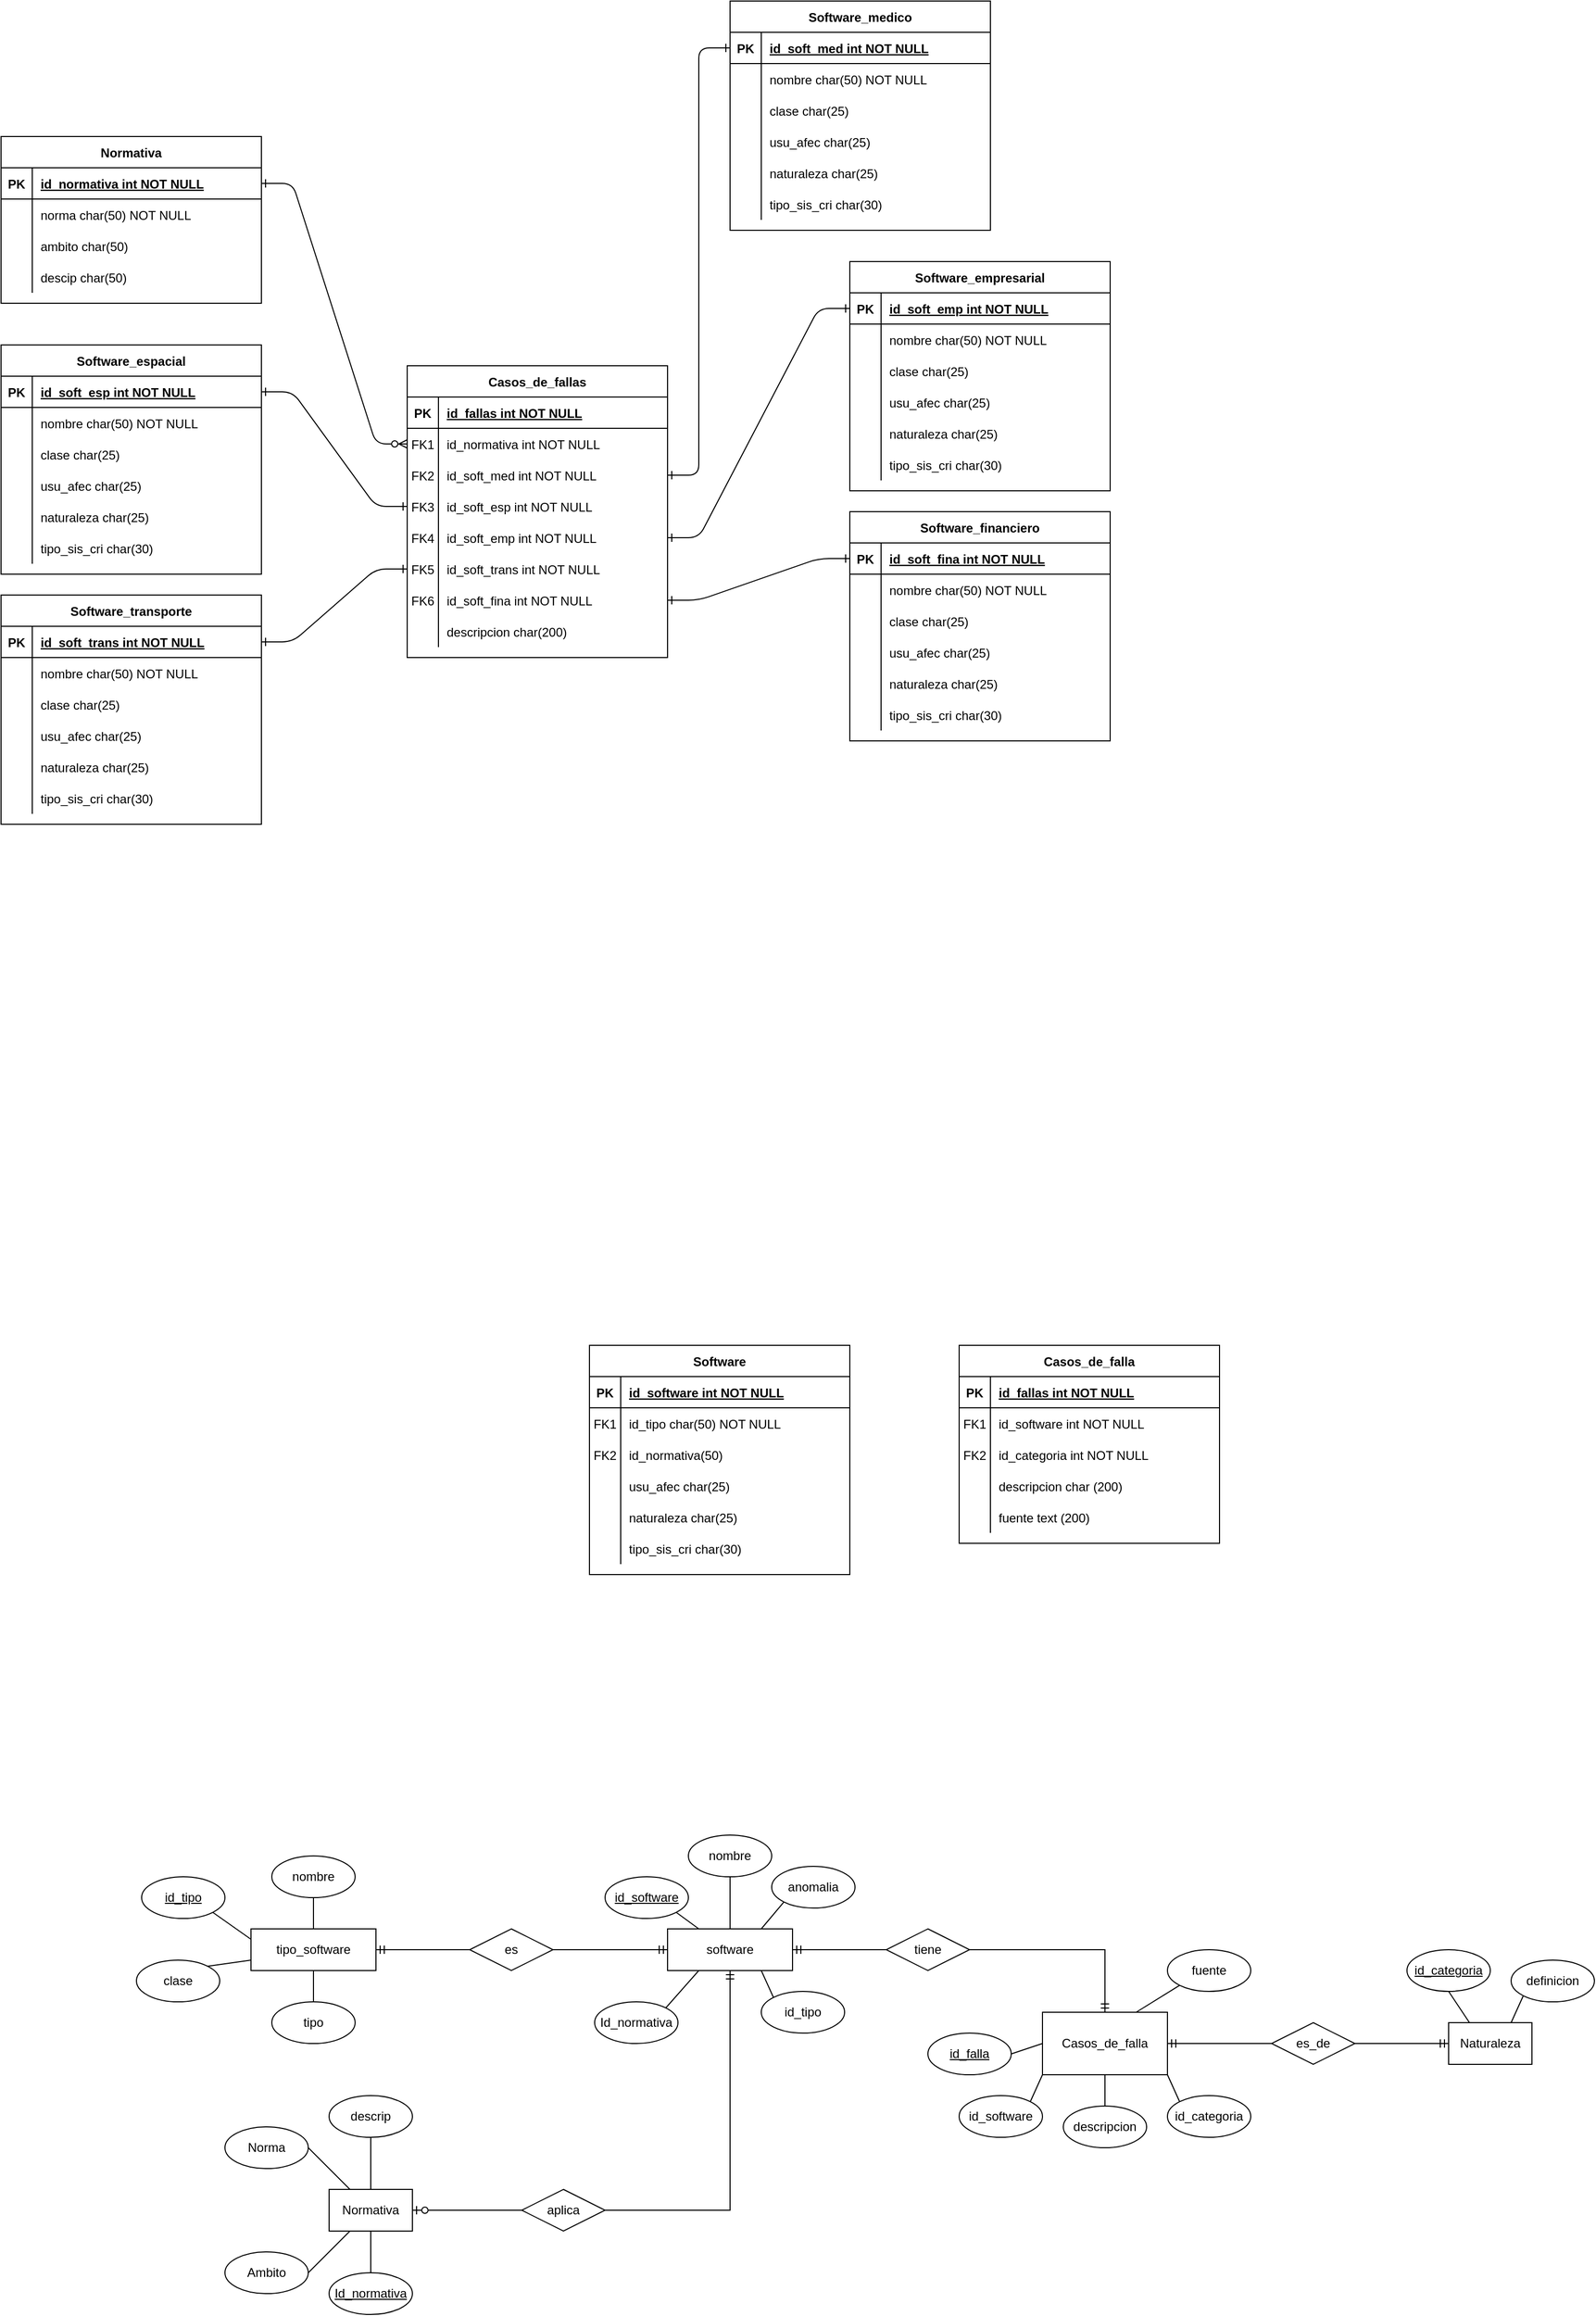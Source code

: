 <mxfile version="27.2.0">
  <diagram id="R2lEEEUBdFMjLlhIrx00" name="Page-1">
    <mxGraphModel dx="661" dy="1426" grid="1" gridSize="10" guides="1" tooltips="1" connect="1" arrows="1" fold="1" page="1" pageScale="1" pageWidth="850" pageHeight="1100" math="0" shadow="0" extFonts="Permanent Marker^https://fonts.googleapis.com/css?family=Permanent+Marker">
      <root>
        <mxCell id="0" />
        <mxCell id="1" parent="0" />
        <mxCell id="C-vyLk0tnHw3VtMMgP7b-1" value="" style="edgeStyle=entityRelationEdgeStyle;endArrow=ERzeroToMany;startArrow=ERone;endFill=1;startFill=0;" parent="1" source="C-vyLk0tnHw3VtMMgP7b-24" target="C-vyLk0tnHw3VtMMgP7b-6" edge="1">
          <mxGeometry width="100" height="100" relative="1" as="geometry">
            <mxPoint x="350" y="440" as="sourcePoint" />
            <mxPoint x="450" y="340" as="targetPoint" />
          </mxGeometry>
        </mxCell>
        <mxCell id="C-vyLk0tnHw3VtMMgP7b-12" value="" style="edgeStyle=entityRelationEdgeStyle;endArrow=ERone;startArrow=ERone;endFill=0;startFill=0;exitX=1;exitY=0.5;exitDx=0;exitDy=0;entryX=0;entryY=0.5;entryDx=0;entryDy=0;" parent="1" source="C-vyLk0tnHw3VtMMgP7b-9" target="C-vyLk0tnHw3VtMMgP7b-14" edge="1">
          <mxGeometry width="100" height="100" relative="1" as="geometry">
            <mxPoint x="410" y="-100" as="sourcePoint" />
            <mxPoint x="470" y="-75" as="targetPoint" />
          </mxGeometry>
        </mxCell>
        <mxCell id="C-vyLk0tnHw3VtMMgP7b-2" value="Casos_de_fallas" style="shape=table;startSize=30;container=1;collapsible=1;childLayout=tableLayout;fixedRows=1;rowLines=0;fontStyle=1;align=center;resizeLast=1;" parent="1" vertex="1">
          <mxGeometry x="390" y="-140" width="250" height="280" as="geometry" />
        </mxCell>
        <mxCell id="C-vyLk0tnHw3VtMMgP7b-3" value="" style="shape=partialRectangle;collapsible=0;dropTarget=0;pointerEvents=0;fillColor=none;points=[[0,0.5],[1,0.5]];portConstraint=eastwest;top=0;left=0;right=0;bottom=1;" parent="C-vyLk0tnHw3VtMMgP7b-2" vertex="1">
          <mxGeometry y="30" width="250" height="30" as="geometry" />
        </mxCell>
        <mxCell id="C-vyLk0tnHw3VtMMgP7b-4" value="PK" style="shape=partialRectangle;overflow=hidden;connectable=0;fillColor=none;top=0;left=0;bottom=0;right=0;fontStyle=1;" parent="C-vyLk0tnHw3VtMMgP7b-3" vertex="1">
          <mxGeometry width="30" height="30" as="geometry">
            <mxRectangle width="30" height="30" as="alternateBounds" />
          </mxGeometry>
        </mxCell>
        <mxCell id="C-vyLk0tnHw3VtMMgP7b-5" value="id_fallas int NOT NULL " style="shape=partialRectangle;overflow=hidden;connectable=0;fillColor=none;top=0;left=0;bottom=0;right=0;align=left;spacingLeft=6;fontStyle=5;" parent="C-vyLk0tnHw3VtMMgP7b-3" vertex="1">
          <mxGeometry x="30" width="220" height="30" as="geometry">
            <mxRectangle width="220" height="30" as="alternateBounds" />
          </mxGeometry>
        </mxCell>
        <mxCell id="C-vyLk0tnHw3VtMMgP7b-6" value="" style="shape=partialRectangle;collapsible=0;dropTarget=0;pointerEvents=0;fillColor=none;points=[[0,0.5],[1,0.5]];portConstraint=eastwest;top=0;left=0;right=0;bottom=0;" parent="C-vyLk0tnHw3VtMMgP7b-2" vertex="1">
          <mxGeometry y="60" width="250" height="30" as="geometry" />
        </mxCell>
        <mxCell id="C-vyLk0tnHw3VtMMgP7b-7" value="FK1" style="shape=partialRectangle;overflow=hidden;connectable=0;fillColor=none;top=0;left=0;bottom=0;right=0;" parent="C-vyLk0tnHw3VtMMgP7b-6" vertex="1">
          <mxGeometry width="30" height="30" as="geometry">
            <mxRectangle width="30" height="30" as="alternateBounds" />
          </mxGeometry>
        </mxCell>
        <mxCell id="C-vyLk0tnHw3VtMMgP7b-8" value="id_normativa int NOT NULL" style="shape=partialRectangle;overflow=hidden;connectable=0;fillColor=none;top=0;left=0;bottom=0;right=0;align=left;spacingLeft=6;" parent="C-vyLk0tnHw3VtMMgP7b-6" vertex="1">
          <mxGeometry x="30" width="220" height="30" as="geometry">
            <mxRectangle width="220" height="30" as="alternateBounds" />
          </mxGeometry>
        </mxCell>
        <mxCell id="C-vyLk0tnHw3VtMMgP7b-9" value="" style="shape=partialRectangle;collapsible=0;dropTarget=0;pointerEvents=0;fillColor=none;points=[[0,0.5],[1,0.5]];portConstraint=eastwest;top=0;left=0;right=0;bottom=0;" parent="C-vyLk0tnHw3VtMMgP7b-2" vertex="1">
          <mxGeometry y="90" width="250" height="30" as="geometry" />
        </mxCell>
        <mxCell id="C-vyLk0tnHw3VtMMgP7b-10" value="FK2" style="shape=partialRectangle;overflow=hidden;connectable=0;fillColor=none;top=0;left=0;bottom=0;right=0;" parent="C-vyLk0tnHw3VtMMgP7b-9" vertex="1">
          <mxGeometry width="30" height="30" as="geometry">
            <mxRectangle width="30" height="30" as="alternateBounds" />
          </mxGeometry>
        </mxCell>
        <mxCell id="C-vyLk0tnHw3VtMMgP7b-11" value="id_soft_med int NOT NULL" style="shape=partialRectangle;overflow=hidden;connectable=0;fillColor=none;top=0;left=0;bottom=0;right=0;align=left;spacingLeft=6;" parent="C-vyLk0tnHw3VtMMgP7b-9" vertex="1">
          <mxGeometry x="30" width="220" height="30" as="geometry">
            <mxRectangle width="220" height="30" as="alternateBounds" />
          </mxGeometry>
        </mxCell>
        <mxCell id="qt-ZehDFdgtNPtdeyibi-126" style="shape=partialRectangle;collapsible=0;dropTarget=0;pointerEvents=0;fillColor=none;points=[[0,0.5],[1,0.5]];portConstraint=eastwest;top=0;left=0;right=0;bottom=0;" parent="C-vyLk0tnHw3VtMMgP7b-2" vertex="1">
          <mxGeometry y="120" width="250" height="30" as="geometry" />
        </mxCell>
        <mxCell id="qt-ZehDFdgtNPtdeyibi-127" value="FK3" style="shape=partialRectangle;overflow=hidden;connectable=0;fillColor=none;top=0;left=0;bottom=0;right=0;" parent="qt-ZehDFdgtNPtdeyibi-126" vertex="1">
          <mxGeometry width="30" height="30" as="geometry">
            <mxRectangle width="30" height="30" as="alternateBounds" />
          </mxGeometry>
        </mxCell>
        <mxCell id="qt-ZehDFdgtNPtdeyibi-128" value="id_soft_esp int NOT NULL" style="shape=partialRectangle;overflow=hidden;connectable=0;fillColor=none;top=0;left=0;bottom=0;right=0;align=left;spacingLeft=6;" parent="qt-ZehDFdgtNPtdeyibi-126" vertex="1">
          <mxGeometry x="30" width="220" height="30" as="geometry">
            <mxRectangle width="220" height="30" as="alternateBounds" />
          </mxGeometry>
        </mxCell>
        <mxCell id="qt-ZehDFdgtNPtdeyibi-129" style="shape=partialRectangle;collapsible=0;dropTarget=0;pointerEvents=0;fillColor=none;points=[[0,0.5],[1,0.5]];portConstraint=eastwest;top=0;left=0;right=0;bottom=0;" parent="C-vyLk0tnHw3VtMMgP7b-2" vertex="1">
          <mxGeometry y="150" width="250" height="30" as="geometry" />
        </mxCell>
        <mxCell id="qt-ZehDFdgtNPtdeyibi-130" value="FK4" style="shape=partialRectangle;overflow=hidden;connectable=0;fillColor=none;top=0;left=0;bottom=0;right=0;" parent="qt-ZehDFdgtNPtdeyibi-129" vertex="1">
          <mxGeometry width="30" height="30" as="geometry">
            <mxRectangle width="30" height="30" as="alternateBounds" />
          </mxGeometry>
        </mxCell>
        <mxCell id="qt-ZehDFdgtNPtdeyibi-131" value="id_soft_emp int NOT NULL" style="shape=partialRectangle;overflow=hidden;connectable=0;fillColor=none;top=0;left=0;bottom=0;right=0;align=left;spacingLeft=6;" parent="qt-ZehDFdgtNPtdeyibi-129" vertex="1">
          <mxGeometry x="30" width="220" height="30" as="geometry">
            <mxRectangle width="220" height="30" as="alternateBounds" />
          </mxGeometry>
        </mxCell>
        <mxCell id="qt-ZehDFdgtNPtdeyibi-132" style="shape=partialRectangle;collapsible=0;dropTarget=0;pointerEvents=0;fillColor=none;points=[[0,0.5],[1,0.5]];portConstraint=eastwest;top=0;left=0;right=0;bottom=0;" parent="C-vyLk0tnHw3VtMMgP7b-2" vertex="1">
          <mxGeometry y="180" width="250" height="30" as="geometry" />
        </mxCell>
        <mxCell id="qt-ZehDFdgtNPtdeyibi-133" value="FK5" style="shape=partialRectangle;overflow=hidden;connectable=0;fillColor=none;top=0;left=0;bottom=0;right=0;" parent="qt-ZehDFdgtNPtdeyibi-132" vertex="1">
          <mxGeometry width="30" height="30" as="geometry">
            <mxRectangle width="30" height="30" as="alternateBounds" />
          </mxGeometry>
        </mxCell>
        <mxCell id="qt-ZehDFdgtNPtdeyibi-134" value="id_soft_trans int NOT NULL" style="shape=partialRectangle;overflow=hidden;connectable=0;fillColor=none;top=0;left=0;bottom=0;right=0;align=left;spacingLeft=6;" parent="qt-ZehDFdgtNPtdeyibi-132" vertex="1">
          <mxGeometry x="30" width="220" height="30" as="geometry">
            <mxRectangle width="220" height="30" as="alternateBounds" />
          </mxGeometry>
        </mxCell>
        <mxCell id="qt-ZehDFdgtNPtdeyibi-135" style="shape=partialRectangle;collapsible=0;dropTarget=0;pointerEvents=0;fillColor=none;points=[[0,0.5],[1,0.5]];portConstraint=eastwest;top=0;left=0;right=0;bottom=0;" parent="C-vyLk0tnHw3VtMMgP7b-2" vertex="1">
          <mxGeometry y="210" width="250" height="30" as="geometry" />
        </mxCell>
        <mxCell id="qt-ZehDFdgtNPtdeyibi-136" value="FK6" style="shape=partialRectangle;overflow=hidden;connectable=0;fillColor=none;top=0;left=0;bottom=0;right=0;" parent="qt-ZehDFdgtNPtdeyibi-135" vertex="1">
          <mxGeometry width="30" height="30" as="geometry">
            <mxRectangle width="30" height="30" as="alternateBounds" />
          </mxGeometry>
        </mxCell>
        <mxCell id="qt-ZehDFdgtNPtdeyibi-137" value="id_soft_fina int NOT NULL" style="shape=partialRectangle;overflow=hidden;connectable=0;fillColor=none;top=0;left=0;bottom=0;right=0;align=left;spacingLeft=6;" parent="qt-ZehDFdgtNPtdeyibi-135" vertex="1">
          <mxGeometry x="30" width="220" height="30" as="geometry">
            <mxRectangle width="220" height="30" as="alternateBounds" />
          </mxGeometry>
        </mxCell>
        <mxCell id="qt-ZehDFdgtNPtdeyibi-138" style="shape=partialRectangle;collapsible=0;dropTarget=0;pointerEvents=0;fillColor=none;points=[[0,0.5],[1,0.5]];portConstraint=eastwest;top=0;left=0;right=0;bottom=0;" parent="C-vyLk0tnHw3VtMMgP7b-2" vertex="1">
          <mxGeometry y="240" width="250" height="30" as="geometry" />
        </mxCell>
        <mxCell id="qt-ZehDFdgtNPtdeyibi-139" style="shape=partialRectangle;overflow=hidden;connectable=0;fillColor=none;top=0;left=0;bottom=0;right=0;" parent="qt-ZehDFdgtNPtdeyibi-138" vertex="1">
          <mxGeometry width="30" height="30" as="geometry">
            <mxRectangle width="30" height="30" as="alternateBounds" />
          </mxGeometry>
        </mxCell>
        <mxCell id="qt-ZehDFdgtNPtdeyibi-140" value="descripcion char(200)" style="shape=partialRectangle;overflow=hidden;connectable=0;fillColor=none;top=0;left=0;bottom=0;right=0;align=left;spacingLeft=6;" parent="qt-ZehDFdgtNPtdeyibi-138" vertex="1">
          <mxGeometry x="30" width="220" height="30" as="geometry">
            <mxRectangle width="220" height="30" as="alternateBounds" />
          </mxGeometry>
        </mxCell>
        <mxCell id="C-vyLk0tnHw3VtMMgP7b-13" value="Software_medico" style="shape=table;startSize=30;container=1;collapsible=1;childLayout=tableLayout;fixedRows=1;rowLines=0;fontStyle=1;align=center;resizeLast=1;" parent="1" vertex="1">
          <mxGeometry x="700" y="-490" width="250" height="220" as="geometry" />
        </mxCell>
        <mxCell id="C-vyLk0tnHw3VtMMgP7b-14" value="" style="shape=partialRectangle;collapsible=0;dropTarget=0;pointerEvents=0;fillColor=none;points=[[0,0.5],[1,0.5]];portConstraint=eastwest;top=0;left=0;right=0;bottom=1;" parent="C-vyLk0tnHw3VtMMgP7b-13" vertex="1">
          <mxGeometry y="30" width="250" height="30" as="geometry" />
        </mxCell>
        <mxCell id="C-vyLk0tnHw3VtMMgP7b-15" value="PK" style="shape=partialRectangle;overflow=hidden;connectable=0;fillColor=none;top=0;left=0;bottom=0;right=0;fontStyle=1;" parent="C-vyLk0tnHw3VtMMgP7b-14" vertex="1">
          <mxGeometry width="30" height="30" as="geometry">
            <mxRectangle width="30" height="30" as="alternateBounds" />
          </mxGeometry>
        </mxCell>
        <mxCell id="C-vyLk0tnHw3VtMMgP7b-16" value="id_soft_med int NOT NULL " style="shape=partialRectangle;overflow=hidden;connectable=0;fillColor=none;top=0;left=0;bottom=0;right=0;align=left;spacingLeft=6;fontStyle=5;" parent="C-vyLk0tnHw3VtMMgP7b-14" vertex="1">
          <mxGeometry x="30" width="220" height="30" as="geometry">
            <mxRectangle width="220" height="30" as="alternateBounds" />
          </mxGeometry>
        </mxCell>
        <mxCell id="C-vyLk0tnHw3VtMMgP7b-17" value="" style="shape=partialRectangle;collapsible=0;dropTarget=0;pointerEvents=0;fillColor=none;points=[[0,0.5],[1,0.5]];portConstraint=eastwest;top=0;left=0;right=0;bottom=0;" parent="C-vyLk0tnHw3VtMMgP7b-13" vertex="1">
          <mxGeometry y="60" width="250" height="30" as="geometry" />
        </mxCell>
        <mxCell id="C-vyLk0tnHw3VtMMgP7b-18" value="" style="shape=partialRectangle;overflow=hidden;connectable=0;fillColor=none;top=0;left=0;bottom=0;right=0;" parent="C-vyLk0tnHw3VtMMgP7b-17" vertex="1">
          <mxGeometry width="30" height="30" as="geometry">
            <mxRectangle width="30" height="30" as="alternateBounds" />
          </mxGeometry>
        </mxCell>
        <mxCell id="C-vyLk0tnHw3VtMMgP7b-19" value="nombre char(50) NOT NULL" style="shape=partialRectangle;overflow=hidden;connectable=0;fillColor=none;top=0;left=0;bottom=0;right=0;align=left;spacingLeft=6;" parent="C-vyLk0tnHw3VtMMgP7b-17" vertex="1">
          <mxGeometry x="30" width="220" height="30" as="geometry">
            <mxRectangle width="220" height="30" as="alternateBounds" />
          </mxGeometry>
        </mxCell>
        <mxCell id="C-vyLk0tnHw3VtMMgP7b-20" value="" style="shape=partialRectangle;collapsible=0;dropTarget=0;pointerEvents=0;fillColor=none;points=[[0,0.5],[1,0.5]];portConstraint=eastwest;top=0;left=0;right=0;bottom=0;" parent="C-vyLk0tnHw3VtMMgP7b-13" vertex="1">
          <mxGeometry y="90" width="250" height="30" as="geometry" />
        </mxCell>
        <mxCell id="C-vyLk0tnHw3VtMMgP7b-21" value="" style="shape=partialRectangle;overflow=hidden;connectable=0;fillColor=none;top=0;left=0;bottom=0;right=0;" parent="C-vyLk0tnHw3VtMMgP7b-20" vertex="1">
          <mxGeometry width="30" height="30" as="geometry">
            <mxRectangle width="30" height="30" as="alternateBounds" />
          </mxGeometry>
        </mxCell>
        <mxCell id="C-vyLk0tnHw3VtMMgP7b-22" value="clase char(25)" style="shape=partialRectangle;overflow=hidden;connectable=0;fillColor=none;top=0;left=0;bottom=0;right=0;align=left;spacingLeft=6;" parent="C-vyLk0tnHw3VtMMgP7b-20" vertex="1">
          <mxGeometry x="30" width="220" height="30" as="geometry">
            <mxRectangle width="220" height="30" as="alternateBounds" />
          </mxGeometry>
        </mxCell>
        <mxCell id="qt-ZehDFdgtNPtdeyibi-144" style="shape=partialRectangle;collapsible=0;dropTarget=0;pointerEvents=0;fillColor=none;points=[[0,0.5],[1,0.5]];portConstraint=eastwest;top=0;left=0;right=0;bottom=0;" parent="C-vyLk0tnHw3VtMMgP7b-13" vertex="1">
          <mxGeometry y="120" width="250" height="30" as="geometry" />
        </mxCell>
        <mxCell id="qt-ZehDFdgtNPtdeyibi-145" style="shape=partialRectangle;overflow=hidden;connectable=0;fillColor=none;top=0;left=0;bottom=0;right=0;" parent="qt-ZehDFdgtNPtdeyibi-144" vertex="1">
          <mxGeometry width="30" height="30" as="geometry">
            <mxRectangle width="30" height="30" as="alternateBounds" />
          </mxGeometry>
        </mxCell>
        <mxCell id="qt-ZehDFdgtNPtdeyibi-146" value="usu_afec char(25)" style="shape=partialRectangle;overflow=hidden;connectable=0;fillColor=none;top=0;left=0;bottom=0;right=0;align=left;spacingLeft=6;" parent="qt-ZehDFdgtNPtdeyibi-144" vertex="1">
          <mxGeometry x="30" width="220" height="30" as="geometry">
            <mxRectangle width="220" height="30" as="alternateBounds" />
          </mxGeometry>
        </mxCell>
        <mxCell id="qt-ZehDFdgtNPtdeyibi-147" style="shape=partialRectangle;collapsible=0;dropTarget=0;pointerEvents=0;fillColor=none;points=[[0,0.5],[1,0.5]];portConstraint=eastwest;top=0;left=0;right=0;bottom=0;" parent="C-vyLk0tnHw3VtMMgP7b-13" vertex="1">
          <mxGeometry y="150" width="250" height="30" as="geometry" />
        </mxCell>
        <mxCell id="qt-ZehDFdgtNPtdeyibi-148" style="shape=partialRectangle;overflow=hidden;connectable=0;fillColor=none;top=0;left=0;bottom=0;right=0;" parent="qt-ZehDFdgtNPtdeyibi-147" vertex="1">
          <mxGeometry width="30" height="30" as="geometry">
            <mxRectangle width="30" height="30" as="alternateBounds" />
          </mxGeometry>
        </mxCell>
        <mxCell id="qt-ZehDFdgtNPtdeyibi-149" value="naturaleza char(25)" style="shape=partialRectangle;overflow=hidden;connectable=0;fillColor=none;top=0;left=0;bottom=0;right=0;align=left;spacingLeft=6;" parent="qt-ZehDFdgtNPtdeyibi-147" vertex="1">
          <mxGeometry x="30" width="220" height="30" as="geometry">
            <mxRectangle width="220" height="30" as="alternateBounds" />
          </mxGeometry>
        </mxCell>
        <mxCell id="qt-ZehDFdgtNPtdeyibi-150" style="shape=partialRectangle;collapsible=0;dropTarget=0;pointerEvents=0;fillColor=none;points=[[0,0.5],[1,0.5]];portConstraint=eastwest;top=0;left=0;right=0;bottom=0;" parent="C-vyLk0tnHw3VtMMgP7b-13" vertex="1">
          <mxGeometry y="180" width="250" height="30" as="geometry" />
        </mxCell>
        <mxCell id="qt-ZehDFdgtNPtdeyibi-151" style="shape=partialRectangle;overflow=hidden;connectable=0;fillColor=none;top=0;left=0;bottom=0;right=0;" parent="qt-ZehDFdgtNPtdeyibi-150" vertex="1">
          <mxGeometry width="30" height="30" as="geometry">
            <mxRectangle width="30" height="30" as="alternateBounds" />
          </mxGeometry>
        </mxCell>
        <mxCell id="qt-ZehDFdgtNPtdeyibi-152" value="tipo_sis_cri char(30)" style="shape=partialRectangle;overflow=hidden;connectable=0;fillColor=none;top=0;left=0;bottom=0;right=0;align=left;spacingLeft=6;" parent="qt-ZehDFdgtNPtdeyibi-150" vertex="1">
          <mxGeometry x="30" width="220" height="30" as="geometry">
            <mxRectangle width="220" height="30" as="alternateBounds" />
          </mxGeometry>
        </mxCell>
        <mxCell id="C-vyLk0tnHw3VtMMgP7b-23" value="Normativa" style="shape=table;startSize=30;container=1;collapsible=1;childLayout=tableLayout;fixedRows=1;rowLines=0;fontStyle=1;align=center;resizeLast=1;" parent="1" vertex="1">
          <mxGeometry y="-360" width="250" height="160" as="geometry" />
        </mxCell>
        <mxCell id="C-vyLk0tnHw3VtMMgP7b-24" value="" style="shape=partialRectangle;collapsible=0;dropTarget=0;pointerEvents=0;fillColor=none;points=[[0,0.5],[1,0.5]];portConstraint=eastwest;top=0;left=0;right=0;bottom=1;" parent="C-vyLk0tnHw3VtMMgP7b-23" vertex="1">
          <mxGeometry y="30" width="250" height="30" as="geometry" />
        </mxCell>
        <mxCell id="C-vyLk0tnHw3VtMMgP7b-25" value="PK" style="shape=partialRectangle;overflow=hidden;connectable=0;fillColor=none;top=0;left=0;bottom=0;right=0;fontStyle=1;" parent="C-vyLk0tnHw3VtMMgP7b-24" vertex="1">
          <mxGeometry width="30" height="30" as="geometry">
            <mxRectangle width="30" height="30" as="alternateBounds" />
          </mxGeometry>
        </mxCell>
        <mxCell id="C-vyLk0tnHw3VtMMgP7b-26" value="id_normativa int NOT NULL " style="shape=partialRectangle;overflow=hidden;connectable=0;fillColor=none;top=0;left=0;bottom=0;right=0;align=left;spacingLeft=6;fontStyle=5;" parent="C-vyLk0tnHw3VtMMgP7b-24" vertex="1">
          <mxGeometry x="30" width="220" height="30" as="geometry">
            <mxRectangle width="220" height="30" as="alternateBounds" />
          </mxGeometry>
        </mxCell>
        <mxCell id="C-vyLk0tnHw3VtMMgP7b-27" value="" style="shape=partialRectangle;collapsible=0;dropTarget=0;pointerEvents=0;fillColor=none;points=[[0,0.5],[1,0.5]];portConstraint=eastwest;top=0;left=0;right=0;bottom=0;" parent="C-vyLk0tnHw3VtMMgP7b-23" vertex="1">
          <mxGeometry y="60" width="250" height="30" as="geometry" />
        </mxCell>
        <mxCell id="C-vyLk0tnHw3VtMMgP7b-28" value="" style="shape=partialRectangle;overflow=hidden;connectable=0;fillColor=none;top=0;left=0;bottom=0;right=0;" parent="C-vyLk0tnHw3VtMMgP7b-27" vertex="1">
          <mxGeometry width="30" height="30" as="geometry">
            <mxRectangle width="30" height="30" as="alternateBounds" />
          </mxGeometry>
        </mxCell>
        <mxCell id="C-vyLk0tnHw3VtMMgP7b-29" value="norma char(50) NOT NULL" style="shape=partialRectangle;overflow=hidden;connectable=0;fillColor=none;top=0;left=0;bottom=0;right=0;align=left;spacingLeft=6;" parent="C-vyLk0tnHw3VtMMgP7b-27" vertex="1">
          <mxGeometry x="30" width="220" height="30" as="geometry">
            <mxRectangle width="220" height="30" as="alternateBounds" />
          </mxGeometry>
        </mxCell>
        <mxCell id="qt-ZehDFdgtNPtdeyibi-119" style="shape=partialRectangle;collapsible=0;dropTarget=0;pointerEvents=0;fillColor=none;points=[[0,0.5],[1,0.5]];portConstraint=eastwest;top=0;left=0;right=0;bottom=0;" parent="C-vyLk0tnHw3VtMMgP7b-23" vertex="1">
          <mxGeometry y="90" width="250" height="30" as="geometry" />
        </mxCell>
        <mxCell id="qt-ZehDFdgtNPtdeyibi-120" style="shape=partialRectangle;overflow=hidden;connectable=0;fillColor=none;top=0;left=0;bottom=0;right=0;" parent="qt-ZehDFdgtNPtdeyibi-119" vertex="1">
          <mxGeometry width="30" height="30" as="geometry">
            <mxRectangle width="30" height="30" as="alternateBounds" />
          </mxGeometry>
        </mxCell>
        <mxCell id="qt-ZehDFdgtNPtdeyibi-121" value="ambito char(50) " style="shape=partialRectangle;overflow=hidden;connectable=0;fillColor=none;top=0;left=0;bottom=0;right=0;align=left;spacingLeft=6;" parent="qt-ZehDFdgtNPtdeyibi-119" vertex="1">
          <mxGeometry x="30" width="220" height="30" as="geometry">
            <mxRectangle width="220" height="30" as="alternateBounds" />
          </mxGeometry>
        </mxCell>
        <mxCell id="qt-ZehDFdgtNPtdeyibi-123" style="shape=partialRectangle;collapsible=0;dropTarget=0;pointerEvents=0;fillColor=none;points=[[0,0.5],[1,0.5]];portConstraint=eastwest;top=0;left=0;right=0;bottom=0;" parent="C-vyLk0tnHw3VtMMgP7b-23" vertex="1">
          <mxGeometry y="120" width="250" height="30" as="geometry" />
        </mxCell>
        <mxCell id="qt-ZehDFdgtNPtdeyibi-124" style="shape=partialRectangle;overflow=hidden;connectable=0;fillColor=none;top=0;left=0;bottom=0;right=0;" parent="qt-ZehDFdgtNPtdeyibi-123" vertex="1">
          <mxGeometry width="30" height="30" as="geometry">
            <mxRectangle width="30" height="30" as="alternateBounds" />
          </mxGeometry>
        </mxCell>
        <mxCell id="qt-ZehDFdgtNPtdeyibi-125" value="descip char(50)" style="shape=partialRectangle;overflow=hidden;connectable=0;fillColor=none;top=0;left=0;bottom=0;right=0;align=left;spacingLeft=6;" parent="qt-ZehDFdgtNPtdeyibi-123" vertex="1">
          <mxGeometry x="30" width="220" height="30" as="geometry">
            <mxRectangle width="220" height="30" as="alternateBounds" />
          </mxGeometry>
        </mxCell>
        <mxCell id="c_wQX_7siF0UNgreK-yB-2" style="edgeStyle=orthogonalEdgeStyle;rounded=0;orthogonalLoop=1;jettySize=auto;html=1;entryX=0.5;entryY=1;entryDx=0;entryDy=0;startArrow=ERzeroToOne;startFill=0;endArrow=ERmandOne;endFill=0;" parent="1" source="O8r9pUgarycGLl7nJGWu-2" target="c_wQX_7siF0UNgreK-yB-3" edge="1">
          <mxGeometry relative="1" as="geometry" />
        </mxCell>
        <mxCell id="O8r9pUgarycGLl7nJGWu-2" value="Normativa" style="whiteSpace=wrap;html=1;align=center;" parent="1" vertex="1">
          <mxGeometry x="315" y="1610" width="80" height="40" as="geometry" />
        </mxCell>
        <mxCell id="qt-ZehDFdgtNPtdeyibi-4" value="Id_normativa" style="ellipse;whiteSpace=wrap;html=1;align=center;fontStyle=4;" parent="1" vertex="1">
          <mxGeometry x="315" y="1690" width="80" height="40" as="geometry" />
        </mxCell>
        <mxCell id="qt-ZehDFdgtNPtdeyibi-5" value="Ambito" style="ellipse;whiteSpace=wrap;html=1;align=center;" parent="1" vertex="1">
          <mxGeometry x="215" y="1670" width="80" height="40" as="geometry" />
        </mxCell>
        <mxCell id="qt-ZehDFdgtNPtdeyibi-6" value="Norma" style="ellipse;whiteSpace=wrap;html=1;align=center;" parent="1" vertex="1">
          <mxGeometry x="215" y="1550" width="80" height="40" as="geometry" />
        </mxCell>
        <mxCell id="qt-ZehDFdgtNPtdeyibi-7" value="descrip" style="ellipse;whiteSpace=wrap;html=1;align=center;" parent="1" vertex="1">
          <mxGeometry x="315" y="1520" width="80" height="40" as="geometry" />
        </mxCell>
        <mxCell id="qt-ZehDFdgtNPtdeyibi-8" value="" style="endArrow=none;html=1;rounded=0;exitX=0.5;exitY=0;exitDx=0;exitDy=0;entryX=0.5;entryY=1;entryDx=0;entryDy=0;" parent="1" source="qt-ZehDFdgtNPtdeyibi-4" target="O8r9pUgarycGLl7nJGWu-2" edge="1">
          <mxGeometry relative="1" as="geometry">
            <mxPoint x="295" y="1700" as="sourcePoint" />
            <mxPoint x="335" y="1700" as="targetPoint" />
          </mxGeometry>
        </mxCell>
        <mxCell id="qt-ZehDFdgtNPtdeyibi-9" value="" style="endArrow=none;html=1;rounded=0;exitX=1;exitY=0.5;exitDx=0;exitDy=0;entryX=0.25;entryY=1;entryDx=0;entryDy=0;" parent="1" source="qt-ZehDFdgtNPtdeyibi-5" target="O8r9pUgarycGLl7nJGWu-2" edge="1">
          <mxGeometry relative="1" as="geometry">
            <mxPoint x="285" y="1650" as="sourcePoint" />
            <mxPoint x="305" y="1590" as="targetPoint" />
          </mxGeometry>
        </mxCell>
        <mxCell id="qt-ZehDFdgtNPtdeyibi-10" value="" style="endArrow=none;html=1;rounded=0;exitX=1;exitY=0.5;exitDx=0;exitDy=0;entryX=0.25;entryY=0;entryDx=0;entryDy=0;" parent="1" source="qt-ZehDFdgtNPtdeyibi-6" target="O8r9pUgarycGLl7nJGWu-2" edge="1">
          <mxGeometry relative="1" as="geometry">
            <mxPoint x="335" y="1550" as="sourcePoint" />
            <mxPoint x="375" y="1550" as="targetPoint" />
          </mxGeometry>
        </mxCell>
        <mxCell id="qt-ZehDFdgtNPtdeyibi-11" value="" style="endArrow=none;html=1;rounded=0;exitX=0.5;exitY=1;exitDx=0;exitDy=0;entryX=0.5;entryY=0;entryDx=0;entryDy=0;" parent="1" source="qt-ZehDFdgtNPtdeyibi-7" target="O8r9pUgarycGLl7nJGWu-2" edge="1">
          <mxGeometry relative="1" as="geometry">
            <mxPoint x="305" y="1579.57" as="sourcePoint" />
            <mxPoint x="345" y="1579.57" as="targetPoint" />
          </mxGeometry>
        </mxCell>
        <mxCell id="qt-ZehDFdgtNPtdeyibi-153" value="Software_empresarial" style="shape=table;startSize=30;container=1;collapsible=1;childLayout=tableLayout;fixedRows=1;rowLines=0;fontStyle=1;align=center;resizeLast=1;" parent="1" vertex="1">
          <mxGeometry x="815" y="-240" width="250" height="220" as="geometry" />
        </mxCell>
        <mxCell id="qt-ZehDFdgtNPtdeyibi-154" value="" style="shape=partialRectangle;collapsible=0;dropTarget=0;pointerEvents=0;fillColor=none;points=[[0,0.5],[1,0.5]];portConstraint=eastwest;top=0;left=0;right=0;bottom=1;" parent="qt-ZehDFdgtNPtdeyibi-153" vertex="1">
          <mxGeometry y="30" width="250" height="30" as="geometry" />
        </mxCell>
        <mxCell id="qt-ZehDFdgtNPtdeyibi-155" value="PK" style="shape=partialRectangle;overflow=hidden;connectable=0;fillColor=none;top=0;left=0;bottom=0;right=0;fontStyle=1;" parent="qt-ZehDFdgtNPtdeyibi-154" vertex="1">
          <mxGeometry width="30" height="30" as="geometry">
            <mxRectangle width="30" height="30" as="alternateBounds" />
          </mxGeometry>
        </mxCell>
        <mxCell id="qt-ZehDFdgtNPtdeyibi-156" value="id_soft_emp int NOT NULL " style="shape=partialRectangle;overflow=hidden;connectable=0;fillColor=none;top=0;left=0;bottom=0;right=0;align=left;spacingLeft=6;fontStyle=5;" parent="qt-ZehDFdgtNPtdeyibi-154" vertex="1">
          <mxGeometry x="30" width="220" height="30" as="geometry">
            <mxRectangle width="220" height="30" as="alternateBounds" />
          </mxGeometry>
        </mxCell>
        <mxCell id="qt-ZehDFdgtNPtdeyibi-157" value="" style="shape=partialRectangle;collapsible=0;dropTarget=0;pointerEvents=0;fillColor=none;points=[[0,0.5],[1,0.5]];portConstraint=eastwest;top=0;left=0;right=0;bottom=0;" parent="qt-ZehDFdgtNPtdeyibi-153" vertex="1">
          <mxGeometry y="60" width="250" height="30" as="geometry" />
        </mxCell>
        <mxCell id="qt-ZehDFdgtNPtdeyibi-158" value="" style="shape=partialRectangle;overflow=hidden;connectable=0;fillColor=none;top=0;left=0;bottom=0;right=0;" parent="qt-ZehDFdgtNPtdeyibi-157" vertex="1">
          <mxGeometry width="30" height="30" as="geometry">
            <mxRectangle width="30" height="30" as="alternateBounds" />
          </mxGeometry>
        </mxCell>
        <mxCell id="qt-ZehDFdgtNPtdeyibi-159" value="nombre char(50) NOT NULL" style="shape=partialRectangle;overflow=hidden;connectable=0;fillColor=none;top=0;left=0;bottom=0;right=0;align=left;spacingLeft=6;" parent="qt-ZehDFdgtNPtdeyibi-157" vertex="1">
          <mxGeometry x="30" width="220" height="30" as="geometry">
            <mxRectangle width="220" height="30" as="alternateBounds" />
          </mxGeometry>
        </mxCell>
        <mxCell id="qt-ZehDFdgtNPtdeyibi-160" value="" style="shape=partialRectangle;collapsible=0;dropTarget=0;pointerEvents=0;fillColor=none;points=[[0,0.5],[1,0.5]];portConstraint=eastwest;top=0;left=0;right=0;bottom=0;" parent="qt-ZehDFdgtNPtdeyibi-153" vertex="1">
          <mxGeometry y="90" width="250" height="30" as="geometry" />
        </mxCell>
        <mxCell id="qt-ZehDFdgtNPtdeyibi-161" value="" style="shape=partialRectangle;overflow=hidden;connectable=0;fillColor=none;top=0;left=0;bottom=0;right=0;" parent="qt-ZehDFdgtNPtdeyibi-160" vertex="1">
          <mxGeometry width="30" height="30" as="geometry">
            <mxRectangle width="30" height="30" as="alternateBounds" />
          </mxGeometry>
        </mxCell>
        <mxCell id="qt-ZehDFdgtNPtdeyibi-162" value="clase char(25)" style="shape=partialRectangle;overflow=hidden;connectable=0;fillColor=none;top=0;left=0;bottom=0;right=0;align=left;spacingLeft=6;" parent="qt-ZehDFdgtNPtdeyibi-160" vertex="1">
          <mxGeometry x="30" width="220" height="30" as="geometry">
            <mxRectangle width="220" height="30" as="alternateBounds" />
          </mxGeometry>
        </mxCell>
        <mxCell id="qt-ZehDFdgtNPtdeyibi-163" style="shape=partialRectangle;collapsible=0;dropTarget=0;pointerEvents=0;fillColor=none;points=[[0,0.5],[1,0.5]];portConstraint=eastwest;top=0;left=0;right=0;bottom=0;" parent="qt-ZehDFdgtNPtdeyibi-153" vertex="1">
          <mxGeometry y="120" width="250" height="30" as="geometry" />
        </mxCell>
        <mxCell id="qt-ZehDFdgtNPtdeyibi-164" style="shape=partialRectangle;overflow=hidden;connectable=0;fillColor=none;top=0;left=0;bottom=0;right=0;" parent="qt-ZehDFdgtNPtdeyibi-163" vertex="1">
          <mxGeometry width="30" height="30" as="geometry">
            <mxRectangle width="30" height="30" as="alternateBounds" />
          </mxGeometry>
        </mxCell>
        <mxCell id="qt-ZehDFdgtNPtdeyibi-165" value="usu_afec char(25)" style="shape=partialRectangle;overflow=hidden;connectable=0;fillColor=none;top=0;left=0;bottom=0;right=0;align=left;spacingLeft=6;" parent="qt-ZehDFdgtNPtdeyibi-163" vertex="1">
          <mxGeometry x="30" width="220" height="30" as="geometry">
            <mxRectangle width="220" height="30" as="alternateBounds" />
          </mxGeometry>
        </mxCell>
        <mxCell id="qt-ZehDFdgtNPtdeyibi-166" style="shape=partialRectangle;collapsible=0;dropTarget=0;pointerEvents=0;fillColor=none;points=[[0,0.5],[1,0.5]];portConstraint=eastwest;top=0;left=0;right=0;bottom=0;" parent="qt-ZehDFdgtNPtdeyibi-153" vertex="1">
          <mxGeometry y="150" width="250" height="30" as="geometry" />
        </mxCell>
        <mxCell id="qt-ZehDFdgtNPtdeyibi-167" style="shape=partialRectangle;overflow=hidden;connectable=0;fillColor=none;top=0;left=0;bottom=0;right=0;" parent="qt-ZehDFdgtNPtdeyibi-166" vertex="1">
          <mxGeometry width="30" height="30" as="geometry">
            <mxRectangle width="30" height="30" as="alternateBounds" />
          </mxGeometry>
        </mxCell>
        <mxCell id="qt-ZehDFdgtNPtdeyibi-168" value="naturaleza char(25)" style="shape=partialRectangle;overflow=hidden;connectable=0;fillColor=none;top=0;left=0;bottom=0;right=0;align=left;spacingLeft=6;" parent="qt-ZehDFdgtNPtdeyibi-166" vertex="1">
          <mxGeometry x="30" width="220" height="30" as="geometry">
            <mxRectangle width="220" height="30" as="alternateBounds" />
          </mxGeometry>
        </mxCell>
        <mxCell id="qt-ZehDFdgtNPtdeyibi-169" style="shape=partialRectangle;collapsible=0;dropTarget=0;pointerEvents=0;fillColor=none;points=[[0,0.5],[1,0.5]];portConstraint=eastwest;top=0;left=0;right=0;bottom=0;" parent="qt-ZehDFdgtNPtdeyibi-153" vertex="1">
          <mxGeometry y="180" width="250" height="30" as="geometry" />
        </mxCell>
        <mxCell id="qt-ZehDFdgtNPtdeyibi-170" style="shape=partialRectangle;overflow=hidden;connectable=0;fillColor=none;top=0;left=0;bottom=0;right=0;" parent="qt-ZehDFdgtNPtdeyibi-169" vertex="1">
          <mxGeometry width="30" height="30" as="geometry">
            <mxRectangle width="30" height="30" as="alternateBounds" />
          </mxGeometry>
        </mxCell>
        <mxCell id="qt-ZehDFdgtNPtdeyibi-171" value="tipo_sis_cri char(30)" style="shape=partialRectangle;overflow=hidden;connectable=0;fillColor=none;top=0;left=0;bottom=0;right=0;align=left;spacingLeft=6;" parent="qt-ZehDFdgtNPtdeyibi-169" vertex="1">
          <mxGeometry x="30" width="220" height="30" as="geometry">
            <mxRectangle width="220" height="30" as="alternateBounds" />
          </mxGeometry>
        </mxCell>
        <mxCell id="qt-ZehDFdgtNPtdeyibi-172" value="Software_financiero" style="shape=table;startSize=30;container=1;collapsible=1;childLayout=tableLayout;fixedRows=1;rowLines=0;fontStyle=1;align=center;resizeLast=1;" parent="1" vertex="1">
          <mxGeometry x="815" width="250" height="220" as="geometry" />
        </mxCell>
        <mxCell id="qt-ZehDFdgtNPtdeyibi-173" value="" style="shape=partialRectangle;collapsible=0;dropTarget=0;pointerEvents=0;fillColor=none;points=[[0,0.5],[1,0.5]];portConstraint=eastwest;top=0;left=0;right=0;bottom=1;" parent="qt-ZehDFdgtNPtdeyibi-172" vertex="1">
          <mxGeometry y="30" width="250" height="30" as="geometry" />
        </mxCell>
        <mxCell id="qt-ZehDFdgtNPtdeyibi-174" value="PK" style="shape=partialRectangle;overflow=hidden;connectable=0;fillColor=none;top=0;left=0;bottom=0;right=0;fontStyle=1;" parent="qt-ZehDFdgtNPtdeyibi-173" vertex="1">
          <mxGeometry width="30" height="30" as="geometry">
            <mxRectangle width="30" height="30" as="alternateBounds" />
          </mxGeometry>
        </mxCell>
        <mxCell id="qt-ZehDFdgtNPtdeyibi-175" value="id_soft_fina int NOT NULL " style="shape=partialRectangle;overflow=hidden;connectable=0;fillColor=none;top=0;left=0;bottom=0;right=0;align=left;spacingLeft=6;fontStyle=5;" parent="qt-ZehDFdgtNPtdeyibi-173" vertex="1">
          <mxGeometry x="30" width="220" height="30" as="geometry">
            <mxRectangle width="220" height="30" as="alternateBounds" />
          </mxGeometry>
        </mxCell>
        <mxCell id="qt-ZehDFdgtNPtdeyibi-176" value="" style="shape=partialRectangle;collapsible=0;dropTarget=0;pointerEvents=0;fillColor=none;points=[[0,0.5],[1,0.5]];portConstraint=eastwest;top=0;left=0;right=0;bottom=0;" parent="qt-ZehDFdgtNPtdeyibi-172" vertex="1">
          <mxGeometry y="60" width="250" height="30" as="geometry" />
        </mxCell>
        <mxCell id="qt-ZehDFdgtNPtdeyibi-177" value="" style="shape=partialRectangle;overflow=hidden;connectable=0;fillColor=none;top=0;left=0;bottom=0;right=0;" parent="qt-ZehDFdgtNPtdeyibi-176" vertex="1">
          <mxGeometry width="30" height="30" as="geometry">
            <mxRectangle width="30" height="30" as="alternateBounds" />
          </mxGeometry>
        </mxCell>
        <mxCell id="qt-ZehDFdgtNPtdeyibi-178" value="nombre char(50) NOT NULL" style="shape=partialRectangle;overflow=hidden;connectable=0;fillColor=none;top=0;left=0;bottom=0;right=0;align=left;spacingLeft=6;" parent="qt-ZehDFdgtNPtdeyibi-176" vertex="1">
          <mxGeometry x="30" width="220" height="30" as="geometry">
            <mxRectangle width="220" height="30" as="alternateBounds" />
          </mxGeometry>
        </mxCell>
        <mxCell id="qt-ZehDFdgtNPtdeyibi-179" value="" style="shape=partialRectangle;collapsible=0;dropTarget=0;pointerEvents=0;fillColor=none;points=[[0,0.5],[1,0.5]];portConstraint=eastwest;top=0;left=0;right=0;bottom=0;" parent="qt-ZehDFdgtNPtdeyibi-172" vertex="1">
          <mxGeometry y="90" width="250" height="30" as="geometry" />
        </mxCell>
        <mxCell id="qt-ZehDFdgtNPtdeyibi-180" value="" style="shape=partialRectangle;overflow=hidden;connectable=0;fillColor=none;top=0;left=0;bottom=0;right=0;" parent="qt-ZehDFdgtNPtdeyibi-179" vertex="1">
          <mxGeometry width="30" height="30" as="geometry">
            <mxRectangle width="30" height="30" as="alternateBounds" />
          </mxGeometry>
        </mxCell>
        <mxCell id="qt-ZehDFdgtNPtdeyibi-181" value="clase char(25)" style="shape=partialRectangle;overflow=hidden;connectable=0;fillColor=none;top=0;left=0;bottom=0;right=0;align=left;spacingLeft=6;" parent="qt-ZehDFdgtNPtdeyibi-179" vertex="1">
          <mxGeometry x="30" width="220" height="30" as="geometry">
            <mxRectangle width="220" height="30" as="alternateBounds" />
          </mxGeometry>
        </mxCell>
        <mxCell id="qt-ZehDFdgtNPtdeyibi-182" style="shape=partialRectangle;collapsible=0;dropTarget=0;pointerEvents=0;fillColor=none;points=[[0,0.5],[1,0.5]];portConstraint=eastwest;top=0;left=0;right=0;bottom=0;" parent="qt-ZehDFdgtNPtdeyibi-172" vertex="1">
          <mxGeometry y="120" width="250" height="30" as="geometry" />
        </mxCell>
        <mxCell id="qt-ZehDFdgtNPtdeyibi-183" style="shape=partialRectangle;overflow=hidden;connectable=0;fillColor=none;top=0;left=0;bottom=0;right=0;" parent="qt-ZehDFdgtNPtdeyibi-182" vertex="1">
          <mxGeometry width="30" height="30" as="geometry">
            <mxRectangle width="30" height="30" as="alternateBounds" />
          </mxGeometry>
        </mxCell>
        <mxCell id="qt-ZehDFdgtNPtdeyibi-184" value="usu_afec char(25)" style="shape=partialRectangle;overflow=hidden;connectable=0;fillColor=none;top=0;left=0;bottom=0;right=0;align=left;spacingLeft=6;" parent="qt-ZehDFdgtNPtdeyibi-182" vertex="1">
          <mxGeometry x="30" width="220" height="30" as="geometry">
            <mxRectangle width="220" height="30" as="alternateBounds" />
          </mxGeometry>
        </mxCell>
        <mxCell id="qt-ZehDFdgtNPtdeyibi-185" style="shape=partialRectangle;collapsible=0;dropTarget=0;pointerEvents=0;fillColor=none;points=[[0,0.5],[1,0.5]];portConstraint=eastwest;top=0;left=0;right=0;bottom=0;" parent="qt-ZehDFdgtNPtdeyibi-172" vertex="1">
          <mxGeometry y="150" width="250" height="30" as="geometry" />
        </mxCell>
        <mxCell id="qt-ZehDFdgtNPtdeyibi-186" style="shape=partialRectangle;overflow=hidden;connectable=0;fillColor=none;top=0;left=0;bottom=0;right=0;" parent="qt-ZehDFdgtNPtdeyibi-185" vertex="1">
          <mxGeometry width="30" height="30" as="geometry">
            <mxRectangle width="30" height="30" as="alternateBounds" />
          </mxGeometry>
        </mxCell>
        <mxCell id="qt-ZehDFdgtNPtdeyibi-187" value="naturaleza char(25)" style="shape=partialRectangle;overflow=hidden;connectable=0;fillColor=none;top=0;left=0;bottom=0;right=0;align=left;spacingLeft=6;" parent="qt-ZehDFdgtNPtdeyibi-185" vertex="1">
          <mxGeometry x="30" width="220" height="30" as="geometry">
            <mxRectangle width="220" height="30" as="alternateBounds" />
          </mxGeometry>
        </mxCell>
        <mxCell id="qt-ZehDFdgtNPtdeyibi-188" style="shape=partialRectangle;collapsible=0;dropTarget=0;pointerEvents=0;fillColor=none;points=[[0,0.5],[1,0.5]];portConstraint=eastwest;top=0;left=0;right=0;bottom=0;" parent="qt-ZehDFdgtNPtdeyibi-172" vertex="1">
          <mxGeometry y="180" width="250" height="30" as="geometry" />
        </mxCell>
        <mxCell id="qt-ZehDFdgtNPtdeyibi-189" style="shape=partialRectangle;overflow=hidden;connectable=0;fillColor=none;top=0;left=0;bottom=0;right=0;" parent="qt-ZehDFdgtNPtdeyibi-188" vertex="1">
          <mxGeometry width="30" height="30" as="geometry">
            <mxRectangle width="30" height="30" as="alternateBounds" />
          </mxGeometry>
        </mxCell>
        <mxCell id="qt-ZehDFdgtNPtdeyibi-190" value="tipo_sis_cri char(30)" style="shape=partialRectangle;overflow=hidden;connectable=0;fillColor=none;top=0;left=0;bottom=0;right=0;align=left;spacingLeft=6;" parent="qt-ZehDFdgtNPtdeyibi-188" vertex="1">
          <mxGeometry x="30" width="220" height="30" as="geometry">
            <mxRectangle width="220" height="30" as="alternateBounds" />
          </mxGeometry>
        </mxCell>
        <mxCell id="qt-ZehDFdgtNPtdeyibi-191" value="Software_transporte" style="shape=table;startSize=30;container=1;collapsible=1;childLayout=tableLayout;fixedRows=1;rowLines=0;fontStyle=1;align=center;resizeLast=1;" parent="1" vertex="1">
          <mxGeometry y="80" width="250" height="220" as="geometry" />
        </mxCell>
        <mxCell id="qt-ZehDFdgtNPtdeyibi-192" value="" style="shape=partialRectangle;collapsible=0;dropTarget=0;pointerEvents=0;fillColor=none;points=[[0,0.5],[1,0.5]];portConstraint=eastwest;top=0;left=0;right=0;bottom=1;" parent="qt-ZehDFdgtNPtdeyibi-191" vertex="1">
          <mxGeometry y="30" width="250" height="30" as="geometry" />
        </mxCell>
        <mxCell id="qt-ZehDFdgtNPtdeyibi-193" value="PK" style="shape=partialRectangle;overflow=hidden;connectable=0;fillColor=none;top=0;left=0;bottom=0;right=0;fontStyle=1;" parent="qt-ZehDFdgtNPtdeyibi-192" vertex="1">
          <mxGeometry width="30" height="30" as="geometry">
            <mxRectangle width="30" height="30" as="alternateBounds" />
          </mxGeometry>
        </mxCell>
        <mxCell id="qt-ZehDFdgtNPtdeyibi-194" value="id_soft_trans int NOT NULL " style="shape=partialRectangle;overflow=hidden;connectable=0;fillColor=none;top=0;left=0;bottom=0;right=0;align=left;spacingLeft=6;fontStyle=5;" parent="qt-ZehDFdgtNPtdeyibi-192" vertex="1">
          <mxGeometry x="30" width="220" height="30" as="geometry">
            <mxRectangle width="220" height="30" as="alternateBounds" />
          </mxGeometry>
        </mxCell>
        <mxCell id="qt-ZehDFdgtNPtdeyibi-195" value="" style="shape=partialRectangle;collapsible=0;dropTarget=0;pointerEvents=0;fillColor=none;points=[[0,0.5],[1,0.5]];portConstraint=eastwest;top=0;left=0;right=0;bottom=0;" parent="qt-ZehDFdgtNPtdeyibi-191" vertex="1">
          <mxGeometry y="60" width="250" height="30" as="geometry" />
        </mxCell>
        <mxCell id="qt-ZehDFdgtNPtdeyibi-196" value="" style="shape=partialRectangle;overflow=hidden;connectable=0;fillColor=none;top=0;left=0;bottom=0;right=0;" parent="qt-ZehDFdgtNPtdeyibi-195" vertex="1">
          <mxGeometry width="30" height="30" as="geometry">
            <mxRectangle width="30" height="30" as="alternateBounds" />
          </mxGeometry>
        </mxCell>
        <mxCell id="qt-ZehDFdgtNPtdeyibi-197" value="nombre char(50) NOT NULL" style="shape=partialRectangle;overflow=hidden;connectable=0;fillColor=none;top=0;left=0;bottom=0;right=0;align=left;spacingLeft=6;" parent="qt-ZehDFdgtNPtdeyibi-195" vertex="1">
          <mxGeometry x="30" width="220" height="30" as="geometry">
            <mxRectangle width="220" height="30" as="alternateBounds" />
          </mxGeometry>
        </mxCell>
        <mxCell id="qt-ZehDFdgtNPtdeyibi-198" value="" style="shape=partialRectangle;collapsible=0;dropTarget=0;pointerEvents=0;fillColor=none;points=[[0,0.5],[1,0.5]];portConstraint=eastwest;top=0;left=0;right=0;bottom=0;" parent="qt-ZehDFdgtNPtdeyibi-191" vertex="1">
          <mxGeometry y="90" width="250" height="30" as="geometry" />
        </mxCell>
        <mxCell id="qt-ZehDFdgtNPtdeyibi-199" value="" style="shape=partialRectangle;overflow=hidden;connectable=0;fillColor=none;top=0;left=0;bottom=0;right=0;" parent="qt-ZehDFdgtNPtdeyibi-198" vertex="1">
          <mxGeometry width="30" height="30" as="geometry">
            <mxRectangle width="30" height="30" as="alternateBounds" />
          </mxGeometry>
        </mxCell>
        <mxCell id="qt-ZehDFdgtNPtdeyibi-200" value="clase char(25)" style="shape=partialRectangle;overflow=hidden;connectable=0;fillColor=none;top=0;left=0;bottom=0;right=0;align=left;spacingLeft=6;" parent="qt-ZehDFdgtNPtdeyibi-198" vertex="1">
          <mxGeometry x="30" width="220" height="30" as="geometry">
            <mxRectangle width="220" height="30" as="alternateBounds" />
          </mxGeometry>
        </mxCell>
        <mxCell id="qt-ZehDFdgtNPtdeyibi-201" style="shape=partialRectangle;collapsible=0;dropTarget=0;pointerEvents=0;fillColor=none;points=[[0,0.5],[1,0.5]];portConstraint=eastwest;top=0;left=0;right=0;bottom=0;" parent="qt-ZehDFdgtNPtdeyibi-191" vertex="1">
          <mxGeometry y="120" width="250" height="30" as="geometry" />
        </mxCell>
        <mxCell id="qt-ZehDFdgtNPtdeyibi-202" style="shape=partialRectangle;overflow=hidden;connectable=0;fillColor=none;top=0;left=0;bottom=0;right=0;" parent="qt-ZehDFdgtNPtdeyibi-201" vertex="1">
          <mxGeometry width="30" height="30" as="geometry">
            <mxRectangle width="30" height="30" as="alternateBounds" />
          </mxGeometry>
        </mxCell>
        <mxCell id="qt-ZehDFdgtNPtdeyibi-203" value="usu_afec char(25)" style="shape=partialRectangle;overflow=hidden;connectable=0;fillColor=none;top=0;left=0;bottom=0;right=0;align=left;spacingLeft=6;" parent="qt-ZehDFdgtNPtdeyibi-201" vertex="1">
          <mxGeometry x="30" width="220" height="30" as="geometry">
            <mxRectangle width="220" height="30" as="alternateBounds" />
          </mxGeometry>
        </mxCell>
        <mxCell id="qt-ZehDFdgtNPtdeyibi-204" style="shape=partialRectangle;collapsible=0;dropTarget=0;pointerEvents=0;fillColor=none;points=[[0,0.5],[1,0.5]];portConstraint=eastwest;top=0;left=0;right=0;bottom=0;" parent="qt-ZehDFdgtNPtdeyibi-191" vertex="1">
          <mxGeometry y="150" width="250" height="30" as="geometry" />
        </mxCell>
        <mxCell id="qt-ZehDFdgtNPtdeyibi-205" style="shape=partialRectangle;overflow=hidden;connectable=0;fillColor=none;top=0;left=0;bottom=0;right=0;" parent="qt-ZehDFdgtNPtdeyibi-204" vertex="1">
          <mxGeometry width="30" height="30" as="geometry">
            <mxRectangle width="30" height="30" as="alternateBounds" />
          </mxGeometry>
        </mxCell>
        <mxCell id="qt-ZehDFdgtNPtdeyibi-206" value="naturaleza char(25)" style="shape=partialRectangle;overflow=hidden;connectable=0;fillColor=none;top=0;left=0;bottom=0;right=0;align=left;spacingLeft=6;" parent="qt-ZehDFdgtNPtdeyibi-204" vertex="1">
          <mxGeometry x="30" width="220" height="30" as="geometry">
            <mxRectangle width="220" height="30" as="alternateBounds" />
          </mxGeometry>
        </mxCell>
        <mxCell id="qt-ZehDFdgtNPtdeyibi-207" style="shape=partialRectangle;collapsible=0;dropTarget=0;pointerEvents=0;fillColor=none;points=[[0,0.5],[1,0.5]];portConstraint=eastwest;top=0;left=0;right=0;bottom=0;" parent="qt-ZehDFdgtNPtdeyibi-191" vertex="1">
          <mxGeometry y="180" width="250" height="30" as="geometry" />
        </mxCell>
        <mxCell id="qt-ZehDFdgtNPtdeyibi-208" style="shape=partialRectangle;overflow=hidden;connectable=0;fillColor=none;top=0;left=0;bottom=0;right=0;" parent="qt-ZehDFdgtNPtdeyibi-207" vertex="1">
          <mxGeometry width="30" height="30" as="geometry">
            <mxRectangle width="30" height="30" as="alternateBounds" />
          </mxGeometry>
        </mxCell>
        <mxCell id="qt-ZehDFdgtNPtdeyibi-209" value="tipo_sis_cri char(30)" style="shape=partialRectangle;overflow=hidden;connectable=0;fillColor=none;top=0;left=0;bottom=0;right=0;align=left;spacingLeft=6;" parent="qt-ZehDFdgtNPtdeyibi-207" vertex="1">
          <mxGeometry x="30" width="220" height="30" as="geometry">
            <mxRectangle width="220" height="30" as="alternateBounds" />
          </mxGeometry>
        </mxCell>
        <mxCell id="qt-ZehDFdgtNPtdeyibi-210" value="Software_espacial" style="shape=table;startSize=30;container=1;collapsible=1;childLayout=tableLayout;fixedRows=1;rowLines=0;fontStyle=1;align=center;resizeLast=1;" parent="1" vertex="1">
          <mxGeometry y="-160" width="250" height="220" as="geometry" />
        </mxCell>
        <mxCell id="qt-ZehDFdgtNPtdeyibi-211" value="" style="shape=partialRectangle;collapsible=0;dropTarget=0;pointerEvents=0;fillColor=none;points=[[0,0.5],[1,0.5]];portConstraint=eastwest;top=0;left=0;right=0;bottom=1;" parent="qt-ZehDFdgtNPtdeyibi-210" vertex="1">
          <mxGeometry y="30" width="250" height="30" as="geometry" />
        </mxCell>
        <mxCell id="qt-ZehDFdgtNPtdeyibi-212" value="PK" style="shape=partialRectangle;overflow=hidden;connectable=0;fillColor=none;top=0;left=0;bottom=0;right=0;fontStyle=1;" parent="qt-ZehDFdgtNPtdeyibi-211" vertex="1">
          <mxGeometry width="30" height="30" as="geometry">
            <mxRectangle width="30" height="30" as="alternateBounds" />
          </mxGeometry>
        </mxCell>
        <mxCell id="qt-ZehDFdgtNPtdeyibi-213" value="id_soft_esp int NOT NULL " style="shape=partialRectangle;overflow=hidden;connectable=0;fillColor=none;top=0;left=0;bottom=0;right=0;align=left;spacingLeft=6;fontStyle=5;" parent="qt-ZehDFdgtNPtdeyibi-211" vertex="1">
          <mxGeometry x="30" width="220" height="30" as="geometry">
            <mxRectangle width="220" height="30" as="alternateBounds" />
          </mxGeometry>
        </mxCell>
        <mxCell id="qt-ZehDFdgtNPtdeyibi-214" value="" style="shape=partialRectangle;collapsible=0;dropTarget=0;pointerEvents=0;fillColor=none;points=[[0,0.5],[1,0.5]];portConstraint=eastwest;top=0;left=0;right=0;bottom=0;" parent="qt-ZehDFdgtNPtdeyibi-210" vertex="1">
          <mxGeometry y="60" width="250" height="30" as="geometry" />
        </mxCell>
        <mxCell id="qt-ZehDFdgtNPtdeyibi-215" value="" style="shape=partialRectangle;overflow=hidden;connectable=0;fillColor=none;top=0;left=0;bottom=0;right=0;" parent="qt-ZehDFdgtNPtdeyibi-214" vertex="1">
          <mxGeometry width="30" height="30" as="geometry">
            <mxRectangle width="30" height="30" as="alternateBounds" />
          </mxGeometry>
        </mxCell>
        <mxCell id="qt-ZehDFdgtNPtdeyibi-216" value="nombre char(50) NOT NULL" style="shape=partialRectangle;overflow=hidden;connectable=0;fillColor=none;top=0;left=0;bottom=0;right=0;align=left;spacingLeft=6;" parent="qt-ZehDFdgtNPtdeyibi-214" vertex="1">
          <mxGeometry x="30" width="220" height="30" as="geometry">
            <mxRectangle width="220" height="30" as="alternateBounds" />
          </mxGeometry>
        </mxCell>
        <mxCell id="qt-ZehDFdgtNPtdeyibi-217" value="" style="shape=partialRectangle;collapsible=0;dropTarget=0;pointerEvents=0;fillColor=none;points=[[0,0.5],[1,0.5]];portConstraint=eastwest;top=0;left=0;right=0;bottom=0;" parent="qt-ZehDFdgtNPtdeyibi-210" vertex="1">
          <mxGeometry y="90" width="250" height="30" as="geometry" />
        </mxCell>
        <mxCell id="qt-ZehDFdgtNPtdeyibi-218" value="" style="shape=partialRectangle;overflow=hidden;connectable=0;fillColor=none;top=0;left=0;bottom=0;right=0;" parent="qt-ZehDFdgtNPtdeyibi-217" vertex="1">
          <mxGeometry width="30" height="30" as="geometry">
            <mxRectangle width="30" height="30" as="alternateBounds" />
          </mxGeometry>
        </mxCell>
        <mxCell id="qt-ZehDFdgtNPtdeyibi-219" value="clase char(25)" style="shape=partialRectangle;overflow=hidden;connectable=0;fillColor=none;top=0;left=0;bottom=0;right=0;align=left;spacingLeft=6;" parent="qt-ZehDFdgtNPtdeyibi-217" vertex="1">
          <mxGeometry x="30" width="220" height="30" as="geometry">
            <mxRectangle width="220" height="30" as="alternateBounds" />
          </mxGeometry>
        </mxCell>
        <mxCell id="qt-ZehDFdgtNPtdeyibi-220" style="shape=partialRectangle;collapsible=0;dropTarget=0;pointerEvents=0;fillColor=none;points=[[0,0.5],[1,0.5]];portConstraint=eastwest;top=0;left=0;right=0;bottom=0;" parent="qt-ZehDFdgtNPtdeyibi-210" vertex="1">
          <mxGeometry y="120" width="250" height="30" as="geometry" />
        </mxCell>
        <mxCell id="qt-ZehDFdgtNPtdeyibi-221" style="shape=partialRectangle;overflow=hidden;connectable=0;fillColor=none;top=0;left=0;bottom=0;right=0;" parent="qt-ZehDFdgtNPtdeyibi-220" vertex="1">
          <mxGeometry width="30" height="30" as="geometry">
            <mxRectangle width="30" height="30" as="alternateBounds" />
          </mxGeometry>
        </mxCell>
        <mxCell id="qt-ZehDFdgtNPtdeyibi-222" value="usu_afec char(25)" style="shape=partialRectangle;overflow=hidden;connectable=0;fillColor=none;top=0;left=0;bottom=0;right=0;align=left;spacingLeft=6;" parent="qt-ZehDFdgtNPtdeyibi-220" vertex="1">
          <mxGeometry x="30" width="220" height="30" as="geometry">
            <mxRectangle width="220" height="30" as="alternateBounds" />
          </mxGeometry>
        </mxCell>
        <mxCell id="qt-ZehDFdgtNPtdeyibi-223" style="shape=partialRectangle;collapsible=0;dropTarget=0;pointerEvents=0;fillColor=none;points=[[0,0.5],[1,0.5]];portConstraint=eastwest;top=0;left=0;right=0;bottom=0;" parent="qt-ZehDFdgtNPtdeyibi-210" vertex="1">
          <mxGeometry y="150" width="250" height="30" as="geometry" />
        </mxCell>
        <mxCell id="qt-ZehDFdgtNPtdeyibi-224" style="shape=partialRectangle;overflow=hidden;connectable=0;fillColor=none;top=0;left=0;bottom=0;right=0;" parent="qt-ZehDFdgtNPtdeyibi-223" vertex="1">
          <mxGeometry width="30" height="30" as="geometry">
            <mxRectangle width="30" height="30" as="alternateBounds" />
          </mxGeometry>
        </mxCell>
        <mxCell id="qt-ZehDFdgtNPtdeyibi-225" value="naturaleza char(25)" style="shape=partialRectangle;overflow=hidden;connectable=0;fillColor=none;top=0;left=0;bottom=0;right=0;align=left;spacingLeft=6;" parent="qt-ZehDFdgtNPtdeyibi-223" vertex="1">
          <mxGeometry x="30" width="220" height="30" as="geometry">
            <mxRectangle width="220" height="30" as="alternateBounds" />
          </mxGeometry>
        </mxCell>
        <mxCell id="qt-ZehDFdgtNPtdeyibi-226" style="shape=partialRectangle;collapsible=0;dropTarget=0;pointerEvents=0;fillColor=none;points=[[0,0.5],[1,0.5]];portConstraint=eastwest;top=0;left=0;right=0;bottom=0;" parent="qt-ZehDFdgtNPtdeyibi-210" vertex="1">
          <mxGeometry y="180" width="250" height="30" as="geometry" />
        </mxCell>
        <mxCell id="qt-ZehDFdgtNPtdeyibi-227" style="shape=partialRectangle;overflow=hidden;connectable=0;fillColor=none;top=0;left=0;bottom=0;right=0;" parent="qt-ZehDFdgtNPtdeyibi-226" vertex="1">
          <mxGeometry width="30" height="30" as="geometry">
            <mxRectangle width="30" height="30" as="alternateBounds" />
          </mxGeometry>
        </mxCell>
        <mxCell id="qt-ZehDFdgtNPtdeyibi-228" value="tipo_sis_cri char(30)" style="shape=partialRectangle;overflow=hidden;connectable=0;fillColor=none;top=0;left=0;bottom=0;right=0;align=left;spacingLeft=6;" parent="qt-ZehDFdgtNPtdeyibi-226" vertex="1">
          <mxGeometry x="30" width="220" height="30" as="geometry">
            <mxRectangle width="220" height="30" as="alternateBounds" />
          </mxGeometry>
        </mxCell>
        <mxCell id="qt-ZehDFdgtNPtdeyibi-229" value="" style="edgeStyle=entityRelationEdgeStyle;endArrow=ERone;startArrow=ERone;endFill=0;startFill=0;exitX=1;exitY=0.5;exitDx=0;exitDy=0;entryX=0;entryY=0.5;entryDx=0;entryDy=0;" parent="1" source="qt-ZehDFdgtNPtdeyibi-129" target="qt-ZehDFdgtNPtdeyibi-154" edge="1">
          <mxGeometry width="100" height="100" relative="1" as="geometry">
            <mxPoint x="650" y="-25" as="sourcePoint" />
            <mxPoint x="710" y="-435" as="targetPoint" />
          </mxGeometry>
        </mxCell>
        <mxCell id="qt-ZehDFdgtNPtdeyibi-230" value="" style="edgeStyle=entityRelationEdgeStyle;endArrow=ERone;startArrow=ERone;endFill=0;startFill=0;exitX=1;exitY=0.5;exitDx=0;exitDy=0;entryX=0;entryY=0.5;entryDx=0;entryDy=0;" parent="1" source="qt-ZehDFdgtNPtdeyibi-135" target="qt-ZehDFdgtNPtdeyibi-173" edge="1">
          <mxGeometry width="100" height="100" relative="1" as="geometry">
            <mxPoint x="650" y="35" as="sourcePoint" />
            <mxPoint x="825" y="-185" as="targetPoint" />
          </mxGeometry>
        </mxCell>
        <mxCell id="qt-ZehDFdgtNPtdeyibi-231" style="edgeStyle=entityRelationEdgeStyle;rounded=1;orthogonalLoop=1;jettySize=auto;html=1;entryX=0;entryY=0.5;entryDx=0;entryDy=0;endArrow=ERone;endFill=0;startArrow=ERone;startFill=0;curved=0;" parent="1" source="qt-ZehDFdgtNPtdeyibi-211" target="qt-ZehDFdgtNPtdeyibi-126" edge="1">
          <mxGeometry relative="1" as="geometry" />
        </mxCell>
        <mxCell id="qt-ZehDFdgtNPtdeyibi-232" style="edgeStyle=entityRelationEdgeStyle;rounded=1;orthogonalLoop=1;jettySize=auto;html=1;entryX=0;entryY=0.5;entryDx=0;entryDy=0;startArrow=ERone;startFill=0;endArrow=ERone;endFill=0;" parent="1" source="qt-ZehDFdgtNPtdeyibi-192" target="qt-ZehDFdgtNPtdeyibi-132" edge="1">
          <mxGeometry relative="1" as="geometry" />
        </mxCell>
        <mxCell id="2PzCfwyFp1IcVPOZjpFJ-2" value="id_tipo" style="ellipse;whiteSpace=wrap;html=1;align=center;fontStyle=4;" parent="1" vertex="1">
          <mxGeometry x="135" y="1310" width="80" height="40" as="geometry" />
        </mxCell>
        <mxCell id="2PzCfwyFp1IcVPOZjpFJ-3" value="" style="endArrow=none;html=1;rounded=0;exitX=1;exitY=1;exitDx=0;exitDy=0;entryX=0;entryY=0.25;entryDx=0;entryDy=0;" parent="1" source="2PzCfwyFp1IcVPOZjpFJ-2" target="2PzCfwyFp1IcVPOZjpFJ-7" edge="1">
          <mxGeometry relative="1" as="geometry">
            <mxPoint x="195" y="1390" as="sourcePoint" />
            <mxPoint x="240" y="1365" as="targetPoint" />
          </mxGeometry>
        </mxCell>
        <mxCell id="2PzCfwyFp1IcVPOZjpFJ-4" value="nombre" style="ellipse;whiteSpace=wrap;html=1;align=center;fontStyle=0;" parent="1" vertex="1">
          <mxGeometry x="260" y="1290" width="80" height="40" as="geometry" />
        </mxCell>
        <mxCell id="2PzCfwyFp1IcVPOZjpFJ-6" value="clase" style="ellipse;whiteSpace=wrap;html=1;align=center;fontStyle=0;" parent="1" vertex="1">
          <mxGeometry x="130" y="1390" width="80" height="40" as="geometry" />
        </mxCell>
        <mxCell id="c_wQX_7siF0UNgreK-yB-1" style="edgeStyle=orthogonalEdgeStyle;rounded=0;orthogonalLoop=1;jettySize=auto;html=1;entryX=0;entryY=0.5;entryDx=0;entryDy=0;startArrow=ERmandOne;startFill=0;endArrow=ERmandOne;endFill=0;" parent="1" source="2PzCfwyFp1IcVPOZjpFJ-7" target="c_wQX_7siF0UNgreK-yB-3" edge="1">
          <mxGeometry relative="1" as="geometry">
            <Array as="points">
              <mxPoint x="580" y="1380" />
              <mxPoint x="580" y="1380" />
            </Array>
          </mxGeometry>
        </mxCell>
        <mxCell id="2PzCfwyFp1IcVPOZjpFJ-7" value="tipo_software" style="whiteSpace=wrap;html=1;align=center;" parent="1" vertex="1">
          <mxGeometry x="240" y="1360" width="120" height="40" as="geometry" />
        </mxCell>
        <mxCell id="2PzCfwyFp1IcVPOZjpFJ-8" value="" style="endArrow=none;html=1;rounded=0;exitX=0;exitY=0.75;exitDx=0;exitDy=0;entryX=1;entryY=0;entryDx=0;entryDy=0;" parent="1" source="2PzCfwyFp1IcVPOZjpFJ-7" target="2PzCfwyFp1IcVPOZjpFJ-6" edge="1">
          <mxGeometry relative="1" as="geometry">
            <mxPoint x="230" y="1410" as="sourcePoint" />
            <mxPoint x="262" y="1456" as="targetPoint" />
          </mxGeometry>
        </mxCell>
        <mxCell id="2PzCfwyFp1IcVPOZjpFJ-10" value="" style="endArrow=none;html=1;rounded=0;exitX=0.5;exitY=1;exitDx=0;exitDy=0;entryX=0.5;entryY=0;entryDx=0;entryDy=0;" parent="1" source="2PzCfwyFp1IcVPOZjpFJ-4" target="2PzCfwyFp1IcVPOZjpFJ-7" edge="1">
          <mxGeometry relative="1" as="geometry">
            <mxPoint x="310" y="1300" as="sourcePoint" />
            <mxPoint x="342" y="1346" as="targetPoint" />
          </mxGeometry>
        </mxCell>
        <mxCell id="2PzCfwyFp1IcVPOZjpFJ-11" value="tipo" style="ellipse;whiteSpace=wrap;html=1;align=center;fontStyle=0;" parent="1" vertex="1">
          <mxGeometry x="260" y="1430" width="80" height="40" as="geometry" />
        </mxCell>
        <mxCell id="2PzCfwyFp1IcVPOZjpFJ-12" value="" style="endArrow=none;html=1;rounded=0;exitX=0.5;exitY=1;exitDx=0;exitDy=0;entryX=0.5;entryY=0;entryDx=0;entryDy=0;" parent="1" source="2PzCfwyFp1IcVPOZjpFJ-7" target="2PzCfwyFp1IcVPOZjpFJ-11" edge="1">
          <mxGeometry relative="1" as="geometry">
            <mxPoint x="290" y="1430" as="sourcePoint" />
            <mxPoint x="312" y="1476" as="targetPoint" />
          </mxGeometry>
        </mxCell>
        <mxCell id="2PzCfwyFp1IcVPOZjpFJ-13" value="Casos_de_falla" style="whiteSpace=wrap;html=1;align=center;" parent="1" vertex="1">
          <mxGeometry x="1000" y="1440" width="120" height="60" as="geometry" />
        </mxCell>
        <mxCell id="c_wQX_7siF0UNgreK-yB-14" style="edgeStyle=orthogonalEdgeStyle;rounded=0;orthogonalLoop=1;jettySize=auto;html=1;entryX=0.5;entryY=0;entryDx=0;entryDy=0;startArrow=ERmandOne;startFill=0;endArrow=ERmandOne;endFill=0;" parent="1" source="c_wQX_7siF0UNgreK-yB-3" target="2PzCfwyFp1IcVPOZjpFJ-13" edge="1">
          <mxGeometry relative="1" as="geometry" />
        </mxCell>
        <mxCell id="c_wQX_7siF0UNgreK-yB-3" value="&lt;div&gt;&lt;span style=&quot;background-color: transparent; color: light-dark(rgb(0, 0, 0), rgb(255, 255, 255));&quot;&gt;software&lt;/span&gt;&lt;/div&gt;" style="whiteSpace=wrap;html=1;align=center;" parent="1" vertex="1">
          <mxGeometry x="640" y="1360" width="120" height="40" as="geometry" />
        </mxCell>
        <mxCell id="c_wQX_7siF0UNgreK-yB-4" value="es" style="shape=rhombus;perimeter=rhombusPerimeter;whiteSpace=wrap;html=1;align=center;" parent="1" vertex="1">
          <mxGeometry x="450" y="1360" width="80" height="40" as="geometry" />
        </mxCell>
        <mxCell id="c_wQX_7siF0UNgreK-yB-5" value="&lt;u&gt;id_software&lt;/u&gt;" style="ellipse;whiteSpace=wrap;html=1;align=center;fontStyle=0;" parent="1" vertex="1">
          <mxGeometry x="580" y="1310" width="80" height="40" as="geometry" />
        </mxCell>
        <mxCell id="c_wQX_7siF0UNgreK-yB-6" value="aplica" style="shape=rhombus;perimeter=rhombusPerimeter;whiteSpace=wrap;html=1;align=center;" parent="1" vertex="1">
          <mxGeometry x="500" y="1610" width="80" height="40" as="geometry" />
        </mxCell>
        <mxCell id="c_wQX_7siF0UNgreK-yB-7" value="nombre" style="ellipse;whiteSpace=wrap;html=1;align=center;fontStyle=0;" parent="1" vertex="1">
          <mxGeometry x="660" y="1270" width="80" height="40" as="geometry" />
        </mxCell>
        <mxCell id="c_wQX_7siF0UNgreK-yB-9" value="anomalia" style="ellipse;whiteSpace=wrap;html=1;align=center;fontStyle=0;" parent="1" vertex="1">
          <mxGeometry x="740" y="1300" width="80" height="40" as="geometry" />
        </mxCell>
        <mxCell id="c_wQX_7siF0UNgreK-yB-10" value="" style="endArrow=none;html=1;rounded=0;exitX=0.25;exitY=0;exitDx=0;exitDy=0;entryX=1;entryY=1;entryDx=0;entryDy=0;" parent="1" source="c_wQX_7siF0UNgreK-yB-3" target="c_wQX_7siF0UNgreK-yB-5" edge="1">
          <mxGeometry relative="1" as="geometry">
            <mxPoint x="830" y="1520" as="sourcePoint" />
            <mxPoint x="770" y="1440" as="targetPoint" />
          </mxGeometry>
        </mxCell>
        <mxCell id="c_wQX_7siF0UNgreK-yB-11" value="" style="endArrow=none;html=1;rounded=0;exitX=0.5;exitY=0;exitDx=0;exitDy=0;entryX=0.5;entryY=1;entryDx=0;entryDy=0;" parent="1" source="c_wQX_7siF0UNgreK-yB-3" target="c_wQX_7siF0UNgreK-yB-7" edge="1">
          <mxGeometry relative="1" as="geometry">
            <mxPoint x="770" y="1410" as="sourcePoint" />
            <mxPoint x="710" y="1330" as="targetPoint" />
          </mxGeometry>
        </mxCell>
        <mxCell id="c_wQX_7siF0UNgreK-yB-12" value="" style="endArrow=none;html=1;rounded=0;exitX=0.75;exitY=0;exitDx=0;exitDy=0;entryX=0;entryY=1;entryDx=0;entryDy=0;" parent="1" source="c_wQX_7siF0UNgreK-yB-3" target="c_wQX_7siF0UNgreK-yB-9" edge="1">
          <mxGeometry relative="1" as="geometry">
            <mxPoint x="740" y="1410" as="sourcePoint" />
            <mxPoint x="730" y="1340" as="targetPoint" />
          </mxGeometry>
        </mxCell>
        <mxCell id="c_wQX_7siF0UNgreK-yB-13" value="" style="endArrow=none;html=1;rounded=0;exitX=0.75;exitY=1;exitDx=0;exitDy=0;entryX=0;entryY=0;entryDx=0;entryDy=0;" parent="1" source="c_wQX_7siF0UNgreK-yB-3" target="c_wQX_7siF0UNgreK-yB-16" edge="1">
          <mxGeometry relative="1" as="geometry">
            <mxPoint x="790" y="1436" as="sourcePoint" />
            <mxPoint x="741.716" y="1445.858" as="targetPoint" />
          </mxGeometry>
        </mxCell>
        <mxCell id="c_wQX_7siF0UNgreK-yB-15" value="Id_normativa" style="ellipse;whiteSpace=wrap;html=1;align=center;fontStyle=0;" parent="1" vertex="1">
          <mxGeometry x="570" y="1430" width="80" height="40" as="geometry" />
        </mxCell>
        <mxCell id="c_wQX_7siF0UNgreK-yB-16" value="id_tipo" style="ellipse;whiteSpace=wrap;html=1;align=center;fontStyle=0;" parent="1" vertex="1">
          <mxGeometry x="730" y="1420" width="80" height="40" as="geometry" />
        </mxCell>
        <mxCell id="c_wQX_7siF0UNgreK-yB-17" value="" style="endArrow=none;html=1;rounded=0;exitX=0.25;exitY=1;exitDx=0;exitDy=0;entryX=1;entryY=0;entryDx=0;entryDy=0;" parent="1" source="c_wQX_7siF0UNgreK-yB-3" target="c_wQX_7siF0UNgreK-yB-15" edge="1">
          <mxGeometry relative="1" as="geometry">
            <mxPoint x="610" y="1500" as="sourcePoint" />
            <mxPoint x="621.716" y="1545.858" as="targetPoint" />
          </mxGeometry>
        </mxCell>
        <mxCell id="IvVWkBVdEYXOpXHV0uZd-1" value="id_software" style="ellipse;whiteSpace=wrap;html=1;align=center;fontStyle=0;" vertex="1" parent="1">
          <mxGeometry x="920" y="1520" width="80" height="40" as="geometry" />
        </mxCell>
        <mxCell id="IvVWkBVdEYXOpXHV0uZd-2" value="descripcion" style="ellipse;whiteSpace=wrap;html=1;align=center;fontStyle=0;" vertex="1" parent="1">
          <mxGeometry x="1020" y="1530" width="80" height="40" as="geometry" />
        </mxCell>
        <mxCell id="IvVWkBVdEYXOpXHV0uZd-3" value="&lt;u&gt;id_falla&lt;/u&gt;" style="ellipse;whiteSpace=wrap;html=1;align=center;fontStyle=0;" vertex="1" parent="1">
          <mxGeometry x="890" y="1460" width="80" height="40" as="geometry" />
        </mxCell>
        <mxCell id="IvVWkBVdEYXOpXHV0uZd-4" value="" style="endArrow=none;html=1;rounded=0;exitX=0;exitY=0.5;exitDx=0;exitDy=0;entryX=1;entryY=0.5;entryDx=0;entryDy=0;" edge="1" parent="1" source="2PzCfwyFp1IcVPOZjpFJ-13" target="IvVWkBVdEYXOpXHV0uZd-3">
          <mxGeometry relative="1" as="geometry">
            <mxPoint x="982" y="1410" as="sourcePoint" />
            <mxPoint x="950" y="1446" as="targetPoint" />
          </mxGeometry>
        </mxCell>
        <mxCell id="IvVWkBVdEYXOpXHV0uZd-5" value="" style="endArrow=none;html=1;rounded=0;exitX=0;exitY=1;exitDx=0;exitDy=0;entryX=1;entryY=0;entryDx=0;entryDy=0;" edge="1" parent="1" source="2PzCfwyFp1IcVPOZjpFJ-13" target="IvVWkBVdEYXOpXHV0uZd-1">
          <mxGeometry relative="1" as="geometry">
            <mxPoint x="1002" y="1430" as="sourcePoint" />
            <mxPoint x="970" y="1466" as="targetPoint" />
          </mxGeometry>
        </mxCell>
        <mxCell id="IvVWkBVdEYXOpXHV0uZd-6" value="" style="endArrow=none;html=1;rounded=0;exitX=0.5;exitY=1;exitDx=0;exitDy=0;entryX=0.5;entryY=0;entryDx=0;entryDy=0;" edge="1" parent="1" source="2PzCfwyFp1IcVPOZjpFJ-13" target="IvVWkBVdEYXOpXHV0uZd-2">
          <mxGeometry relative="1" as="geometry">
            <mxPoint x="1192" y="1520" as="sourcePoint" />
            <mxPoint x="1100" y="1520" as="targetPoint" />
          </mxGeometry>
        </mxCell>
        <mxCell id="IvVWkBVdEYXOpXHV0uZd-8" style="edgeStyle=orthogonalEdgeStyle;rounded=0;orthogonalLoop=1;jettySize=auto;html=1;entryX=1;entryY=0.5;entryDx=0;entryDy=0;startArrow=ERmandOne;startFill=0;endArrow=ERmandOne;endFill=0;" edge="1" parent="1" source="IvVWkBVdEYXOpXHV0uZd-7" target="2PzCfwyFp1IcVPOZjpFJ-13">
          <mxGeometry relative="1" as="geometry" />
        </mxCell>
        <mxCell id="IvVWkBVdEYXOpXHV0uZd-7" value="Naturaleza" style="whiteSpace=wrap;html=1;align=center;" vertex="1" parent="1">
          <mxGeometry x="1390" y="1450" width="80" height="40" as="geometry" />
        </mxCell>
        <mxCell id="IvVWkBVdEYXOpXHV0uZd-9" value="tiene" style="shape=rhombus;perimeter=rhombusPerimeter;whiteSpace=wrap;html=1;align=center;" vertex="1" parent="1">
          <mxGeometry x="850" y="1360" width="80" height="40" as="geometry" />
        </mxCell>
        <mxCell id="IvVWkBVdEYXOpXHV0uZd-10" value="es_de" style="shape=rhombus;perimeter=rhombusPerimeter;whiteSpace=wrap;html=1;align=center;" vertex="1" parent="1">
          <mxGeometry x="1220" y="1450" width="80" height="40" as="geometry" />
        </mxCell>
        <mxCell id="IvVWkBVdEYXOpXHV0uZd-11" value="&lt;u&gt;id_categoria&lt;/u&gt;" style="ellipse;whiteSpace=wrap;html=1;align=center;fontStyle=0;" vertex="1" parent="1">
          <mxGeometry x="1350" y="1380" width="80" height="40" as="geometry" />
        </mxCell>
        <mxCell id="IvVWkBVdEYXOpXHV0uZd-12" value="" style="endArrow=none;html=1;rounded=0;exitX=0.25;exitY=0;exitDx=0;exitDy=0;entryX=0.5;entryY=1;entryDx=0;entryDy=0;" edge="1" parent="1" source="IvVWkBVdEYXOpXHV0uZd-7" target="IvVWkBVdEYXOpXHV0uZd-11">
          <mxGeometry relative="1" as="geometry">
            <mxPoint x="1470" y="1426" as="sourcePoint" />
            <mxPoint x="1492" y="1400" as="targetPoint" />
          </mxGeometry>
        </mxCell>
        <mxCell id="IvVWkBVdEYXOpXHV0uZd-13" value="definicion" style="ellipse;whiteSpace=wrap;html=1;align=center;fontStyle=0;" vertex="1" parent="1">
          <mxGeometry x="1450" y="1390" width="80" height="40" as="geometry" />
        </mxCell>
        <mxCell id="IvVWkBVdEYXOpXHV0uZd-14" value="" style="endArrow=none;html=1;rounded=0;exitX=0;exitY=1;exitDx=0;exitDy=0;entryX=0.75;entryY=0;entryDx=0;entryDy=0;" edge="1" parent="1" source="IvVWkBVdEYXOpXHV0uZd-13" target="IvVWkBVdEYXOpXHV0uZd-7">
          <mxGeometry relative="1" as="geometry">
            <mxPoint x="1260" y="1580" as="sourcePoint" />
            <mxPoint x="1260" y="1610" as="targetPoint" />
          </mxGeometry>
        </mxCell>
        <mxCell id="IvVWkBVdEYXOpXHV0uZd-15" value="id_categoria" style="ellipse;whiteSpace=wrap;html=1;align=center;fontStyle=0;" vertex="1" parent="1">
          <mxGeometry x="1120" y="1520" width="80" height="40" as="geometry" />
        </mxCell>
        <mxCell id="IvVWkBVdEYXOpXHV0uZd-16" value="" style="endArrow=none;html=1;rounded=0;exitX=1;exitY=1;exitDx=0;exitDy=0;entryX=0;entryY=0;entryDx=0;entryDy=0;" edge="1" parent="1" source="2PzCfwyFp1IcVPOZjpFJ-13" target="IvVWkBVdEYXOpXHV0uZd-15">
          <mxGeometry relative="1" as="geometry">
            <mxPoint x="1290" y="1510" as="sourcePoint" />
            <mxPoint x="1290" y="1540" as="targetPoint" />
          </mxGeometry>
        </mxCell>
        <mxCell id="IvVWkBVdEYXOpXHV0uZd-17" value="fuente" style="ellipse;whiteSpace=wrap;html=1;align=center;fontStyle=0;" vertex="1" parent="1">
          <mxGeometry x="1120" y="1380" width="80" height="40" as="geometry" />
        </mxCell>
        <mxCell id="IvVWkBVdEYXOpXHV0uZd-18" value="" style="endArrow=none;html=1;rounded=0;exitX=0;exitY=1;exitDx=0;exitDy=0;entryX=0.75;entryY=0;entryDx=0;entryDy=0;" edge="1" parent="1" source="IvVWkBVdEYXOpXHV0uZd-17" target="2PzCfwyFp1IcVPOZjpFJ-13">
          <mxGeometry relative="1" as="geometry">
            <mxPoint x="1260" y="1410" as="sourcePoint" />
            <mxPoint x="1230" y="1420" as="targetPoint" />
          </mxGeometry>
        </mxCell>
        <mxCell id="IvVWkBVdEYXOpXHV0uZd-19" value="Casos_de_falla" style="shape=table;startSize=30;container=1;collapsible=1;childLayout=tableLayout;fixedRows=1;rowLines=0;fontStyle=1;align=center;resizeLast=1;" vertex="1" parent="1">
          <mxGeometry x="920" y="800" width="250" height="190" as="geometry" />
        </mxCell>
        <mxCell id="IvVWkBVdEYXOpXHV0uZd-20" value="" style="shape=partialRectangle;collapsible=0;dropTarget=0;pointerEvents=0;fillColor=none;points=[[0,0.5],[1,0.5]];portConstraint=eastwest;top=0;left=0;right=0;bottom=1;" vertex="1" parent="IvVWkBVdEYXOpXHV0uZd-19">
          <mxGeometry y="30" width="250" height="30" as="geometry" />
        </mxCell>
        <mxCell id="IvVWkBVdEYXOpXHV0uZd-21" value="PK" style="shape=partialRectangle;overflow=hidden;connectable=0;fillColor=none;top=0;left=0;bottom=0;right=0;fontStyle=1;" vertex="1" parent="IvVWkBVdEYXOpXHV0uZd-20">
          <mxGeometry width="30" height="30" as="geometry">
            <mxRectangle width="30" height="30" as="alternateBounds" />
          </mxGeometry>
        </mxCell>
        <mxCell id="IvVWkBVdEYXOpXHV0uZd-22" value="id_fallas int NOT NULL " style="shape=partialRectangle;overflow=hidden;connectable=0;fillColor=none;top=0;left=0;bottom=0;right=0;align=left;spacingLeft=6;fontStyle=5;" vertex="1" parent="IvVWkBVdEYXOpXHV0uZd-20">
          <mxGeometry x="30" width="220" height="30" as="geometry">
            <mxRectangle width="220" height="30" as="alternateBounds" />
          </mxGeometry>
        </mxCell>
        <mxCell id="IvVWkBVdEYXOpXHV0uZd-23" value="" style="shape=partialRectangle;collapsible=0;dropTarget=0;pointerEvents=0;fillColor=none;points=[[0,0.5],[1,0.5]];portConstraint=eastwest;top=0;left=0;right=0;bottom=0;" vertex="1" parent="IvVWkBVdEYXOpXHV0uZd-19">
          <mxGeometry y="60" width="250" height="30" as="geometry" />
        </mxCell>
        <mxCell id="IvVWkBVdEYXOpXHV0uZd-24" value="FK1" style="shape=partialRectangle;overflow=hidden;connectable=0;fillColor=none;top=0;left=0;bottom=0;right=0;" vertex="1" parent="IvVWkBVdEYXOpXHV0uZd-23">
          <mxGeometry width="30" height="30" as="geometry">
            <mxRectangle width="30" height="30" as="alternateBounds" />
          </mxGeometry>
        </mxCell>
        <mxCell id="IvVWkBVdEYXOpXHV0uZd-25" value="id_software int NOT NULL" style="shape=partialRectangle;overflow=hidden;connectable=0;fillColor=none;top=0;left=0;bottom=0;right=0;align=left;spacingLeft=6;" vertex="1" parent="IvVWkBVdEYXOpXHV0uZd-23">
          <mxGeometry x="30" width="220" height="30" as="geometry">
            <mxRectangle width="220" height="30" as="alternateBounds" />
          </mxGeometry>
        </mxCell>
        <mxCell id="IvVWkBVdEYXOpXHV0uZd-26" value="" style="shape=partialRectangle;collapsible=0;dropTarget=0;pointerEvents=0;fillColor=none;points=[[0,0.5],[1,0.5]];portConstraint=eastwest;top=0;left=0;right=0;bottom=0;" vertex="1" parent="IvVWkBVdEYXOpXHV0uZd-19">
          <mxGeometry y="90" width="250" height="30" as="geometry" />
        </mxCell>
        <mxCell id="IvVWkBVdEYXOpXHV0uZd-27" value="FK2" style="shape=partialRectangle;overflow=hidden;connectable=0;fillColor=none;top=0;left=0;bottom=0;right=0;" vertex="1" parent="IvVWkBVdEYXOpXHV0uZd-26">
          <mxGeometry width="30" height="30" as="geometry">
            <mxRectangle width="30" height="30" as="alternateBounds" />
          </mxGeometry>
        </mxCell>
        <mxCell id="IvVWkBVdEYXOpXHV0uZd-28" value="id_categoria int NOT NULL" style="shape=partialRectangle;overflow=hidden;connectable=0;fillColor=none;top=0;left=0;bottom=0;right=0;align=left;spacingLeft=6;" vertex="1" parent="IvVWkBVdEYXOpXHV0uZd-26">
          <mxGeometry x="30" width="220" height="30" as="geometry">
            <mxRectangle width="220" height="30" as="alternateBounds" />
          </mxGeometry>
        </mxCell>
        <mxCell id="IvVWkBVdEYXOpXHV0uZd-41" style="shape=partialRectangle;collapsible=0;dropTarget=0;pointerEvents=0;fillColor=none;points=[[0,0.5],[1,0.5]];portConstraint=eastwest;top=0;left=0;right=0;bottom=0;" vertex="1" parent="IvVWkBVdEYXOpXHV0uZd-19">
          <mxGeometry y="120" width="250" height="30" as="geometry" />
        </mxCell>
        <mxCell id="IvVWkBVdEYXOpXHV0uZd-42" style="shape=partialRectangle;overflow=hidden;connectable=0;fillColor=none;top=0;left=0;bottom=0;right=0;" vertex="1" parent="IvVWkBVdEYXOpXHV0uZd-41">
          <mxGeometry width="30" height="30" as="geometry">
            <mxRectangle width="30" height="30" as="alternateBounds" />
          </mxGeometry>
        </mxCell>
        <mxCell id="IvVWkBVdEYXOpXHV0uZd-43" value="descripcion char (200)" style="shape=partialRectangle;overflow=hidden;connectable=0;fillColor=none;top=0;left=0;bottom=0;right=0;align=left;spacingLeft=6;" vertex="1" parent="IvVWkBVdEYXOpXHV0uZd-41">
          <mxGeometry x="30" width="220" height="30" as="geometry">
            <mxRectangle width="220" height="30" as="alternateBounds" />
          </mxGeometry>
        </mxCell>
        <mxCell id="IvVWkBVdEYXOpXHV0uZd-44" style="shape=partialRectangle;collapsible=0;dropTarget=0;pointerEvents=0;fillColor=none;points=[[0,0.5],[1,0.5]];portConstraint=eastwest;top=0;left=0;right=0;bottom=0;" vertex="1" parent="IvVWkBVdEYXOpXHV0uZd-19">
          <mxGeometry y="150" width="250" height="30" as="geometry" />
        </mxCell>
        <mxCell id="IvVWkBVdEYXOpXHV0uZd-45" style="shape=partialRectangle;overflow=hidden;connectable=0;fillColor=none;top=0;left=0;bottom=0;right=0;" vertex="1" parent="IvVWkBVdEYXOpXHV0uZd-44">
          <mxGeometry width="30" height="30" as="geometry">
            <mxRectangle width="30" height="30" as="alternateBounds" />
          </mxGeometry>
        </mxCell>
        <mxCell id="IvVWkBVdEYXOpXHV0uZd-46" value="fuente text (200)" style="shape=partialRectangle;overflow=hidden;connectable=0;fillColor=none;top=0;left=0;bottom=0;right=0;align=left;spacingLeft=6;" vertex="1" parent="IvVWkBVdEYXOpXHV0uZd-44">
          <mxGeometry x="30" width="220" height="30" as="geometry">
            <mxRectangle width="220" height="30" as="alternateBounds" />
          </mxGeometry>
        </mxCell>
        <mxCell id="IvVWkBVdEYXOpXHV0uZd-48" value="Software" style="shape=table;startSize=30;container=1;collapsible=1;childLayout=tableLayout;fixedRows=1;rowLines=0;fontStyle=1;align=center;resizeLast=1;" vertex="1" parent="1">
          <mxGeometry x="565" y="800" width="250" height="220" as="geometry" />
        </mxCell>
        <mxCell id="IvVWkBVdEYXOpXHV0uZd-49" value="" style="shape=partialRectangle;collapsible=0;dropTarget=0;pointerEvents=0;fillColor=none;points=[[0,0.5],[1,0.5]];portConstraint=eastwest;top=0;left=0;right=0;bottom=1;" vertex="1" parent="IvVWkBVdEYXOpXHV0uZd-48">
          <mxGeometry y="30" width="250" height="30" as="geometry" />
        </mxCell>
        <mxCell id="IvVWkBVdEYXOpXHV0uZd-50" value="PK" style="shape=partialRectangle;overflow=hidden;connectable=0;fillColor=none;top=0;left=0;bottom=0;right=0;fontStyle=1;" vertex="1" parent="IvVWkBVdEYXOpXHV0uZd-49">
          <mxGeometry width="30" height="30" as="geometry">
            <mxRectangle width="30" height="30" as="alternateBounds" />
          </mxGeometry>
        </mxCell>
        <mxCell id="IvVWkBVdEYXOpXHV0uZd-51" value="id_software int NOT NULL " style="shape=partialRectangle;overflow=hidden;connectable=0;fillColor=none;top=0;left=0;bottom=0;right=0;align=left;spacingLeft=6;fontStyle=5;" vertex="1" parent="IvVWkBVdEYXOpXHV0uZd-49">
          <mxGeometry x="30" width="220" height="30" as="geometry">
            <mxRectangle width="220" height="30" as="alternateBounds" />
          </mxGeometry>
        </mxCell>
        <mxCell id="IvVWkBVdEYXOpXHV0uZd-52" value="" style="shape=partialRectangle;collapsible=0;dropTarget=0;pointerEvents=0;fillColor=none;points=[[0,0.5],[1,0.5]];portConstraint=eastwest;top=0;left=0;right=0;bottom=0;" vertex="1" parent="IvVWkBVdEYXOpXHV0uZd-48">
          <mxGeometry y="60" width="250" height="30" as="geometry" />
        </mxCell>
        <mxCell id="IvVWkBVdEYXOpXHV0uZd-53" value="FK1" style="shape=partialRectangle;overflow=hidden;connectable=0;fillColor=none;top=0;left=0;bottom=0;right=0;" vertex="1" parent="IvVWkBVdEYXOpXHV0uZd-52">
          <mxGeometry width="30" height="30" as="geometry">
            <mxRectangle width="30" height="30" as="alternateBounds" />
          </mxGeometry>
        </mxCell>
        <mxCell id="IvVWkBVdEYXOpXHV0uZd-54" value="id_tipo char(50) NOT NULL" style="shape=partialRectangle;overflow=hidden;connectable=0;fillColor=none;top=0;left=0;bottom=0;right=0;align=left;spacingLeft=6;" vertex="1" parent="IvVWkBVdEYXOpXHV0uZd-52">
          <mxGeometry x="30" width="220" height="30" as="geometry">
            <mxRectangle width="220" height="30" as="alternateBounds" />
          </mxGeometry>
        </mxCell>
        <mxCell id="IvVWkBVdEYXOpXHV0uZd-55" value="" style="shape=partialRectangle;collapsible=0;dropTarget=0;pointerEvents=0;fillColor=none;points=[[0,0.5],[1,0.5]];portConstraint=eastwest;top=0;left=0;right=0;bottom=0;" vertex="1" parent="IvVWkBVdEYXOpXHV0uZd-48">
          <mxGeometry y="90" width="250" height="30" as="geometry" />
        </mxCell>
        <mxCell id="IvVWkBVdEYXOpXHV0uZd-56" value="FK2" style="shape=partialRectangle;overflow=hidden;connectable=0;fillColor=none;top=0;left=0;bottom=0;right=0;" vertex="1" parent="IvVWkBVdEYXOpXHV0uZd-55">
          <mxGeometry width="30" height="30" as="geometry">
            <mxRectangle width="30" height="30" as="alternateBounds" />
          </mxGeometry>
        </mxCell>
        <mxCell id="IvVWkBVdEYXOpXHV0uZd-57" value="id_normativa(50)" style="shape=partialRectangle;overflow=hidden;connectable=0;fillColor=none;top=0;left=0;bottom=0;right=0;align=left;spacingLeft=6;" vertex="1" parent="IvVWkBVdEYXOpXHV0uZd-55">
          <mxGeometry x="30" width="220" height="30" as="geometry">
            <mxRectangle width="220" height="30" as="alternateBounds" />
          </mxGeometry>
        </mxCell>
        <mxCell id="IvVWkBVdEYXOpXHV0uZd-58" style="shape=partialRectangle;collapsible=0;dropTarget=0;pointerEvents=0;fillColor=none;points=[[0,0.5],[1,0.5]];portConstraint=eastwest;top=0;left=0;right=0;bottom=0;" vertex="1" parent="IvVWkBVdEYXOpXHV0uZd-48">
          <mxGeometry y="120" width="250" height="30" as="geometry" />
        </mxCell>
        <mxCell id="IvVWkBVdEYXOpXHV0uZd-59" style="shape=partialRectangle;overflow=hidden;connectable=0;fillColor=none;top=0;left=0;bottom=0;right=0;" vertex="1" parent="IvVWkBVdEYXOpXHV0uZd-58">
          <mxGeometry width="30" height="30" as="geometry">
            <mxRectangle width="30" height="30" as="alternateBounds" />
          </mxGeometry>
        </mxCell>
        <mxCell id="IvVWkBVdEYXOpXHV0uZd-60" value="usu_afec char(25)" style="shape=partialRectangle;overflow=hidden;connectable=0;fillColor=none;top=0;left=0;bottom=0;right=0;align=left;spacingLeft=6;" vertex="1" parent="IvVWkBVdEYXOpXHV0uZd-58">
          <mxGeometry x="30" width="220" height="30" as="geometry">
            <mxRectangle width="220" height="30" as="alternateBounds" />
          </mxGeometry>
        </mxCell>
        <mxCell id="IvVWkBVdEYXOpXHV0uZd-61" style="shape=partialRectangle;collapsible=0;dropTarget=0;pointerEvents=0;fillColor=none;points=[[0,0.5],[1,0.5]];portConstraint=eastwest;top=0;left=0;right=0;bottom=0;" vertex="1" parent="IvVWkBVdEYXOpXHV0uZd-48">
          <mxGeometry y="150" width="250" height="30" as="geometry" />
        </mxCell>
        <mxCell id="IvVWkBVdEYXOpXHV0uZd-62" style="shape=partialRectangle;overflow=hidden;connectable=0;fillColor=none;top=0;left=0;bottom=0;right=0;" vertex="1" parent="IvVWkBVdEYXOpXHV0uZd-61">
          <mxGeometry width="30" height="30" as="geometry">
            <mxRectangle width="30" height="30" as="alternateBounds" />
          </mxGeometry>
        </mxCell>
        <mxCell id="IvVWkBVdEYXOpXHV0uZd-63" value="naturaleza char(25)" style="shape=partialRectangle;overflow=hidden;connectable=0;fillColor=none;top=0;left=0;bottom=0;right=0;align=left;spacingLeft=6;" vertex="1" parent="IvVWkBVdEYXOpXHV0uZd-61">
          <mxGeometry x="30" width="220" height="30" as="geometry">
            <mxRectangle width="220" height="30" as="alternateBounds" />
          </mxGeometry>
        </mxCell>
        <mxCell id="IvVWkBVdEYXOpXHV0uZd-64" style="shape=partialRectangle;collapsible=0;dropTarget=0;pointerEvents=0;fillColor=none;points=[[0,0.5],[1,0.5]];portConstraint=eastwest;top=0;left=0;right=0;bottom=0;" vertex="1" parent="IvVWkBVdEYXOpXHV0uZd-48">
          <mxGeometry y="180" width="250" height="30" as="geometry" />
        </mxCell>
        <mxCell id="IvVWkBVdEYXOpXHV0uZd-65" style="shape=partialRectangle;overflow=hidden;connectable=0;fillColor=none;top=0;left=0;bottom=0;right=0;" vertex="1" parent="IvVWkBVdEYXOpXHV0uZd-64">
          <mxGeometry width="30" height="30" as="geometry">
            <mxRectangle width="30" height="30" as="alternateBounds" />
          </mxGeometry>
        </mxCell>
        <mxCell id="IvVWkBVdEYXOpXHV0uZd-66" value="tipo_sis_cri char(30)" style="shape=partialRectangle;overflow=hidden;connectable=0;fillColor=none;top=0;left=0;bottom=0;right=0;align=left;spacingLeft=6;" vertex="1" parent="IvVWkBVdEYXOpXHV0uZd-64">
          <mxGeometry x="30" width="220" height="30" as="geometry">
            <mxRectangle width="220" height="30" as="alternateBounds" />
          </mxGeometry>
        </mxCell>
      </root>
    </mxGraphModel>
  </diagram>
</mxfile>
